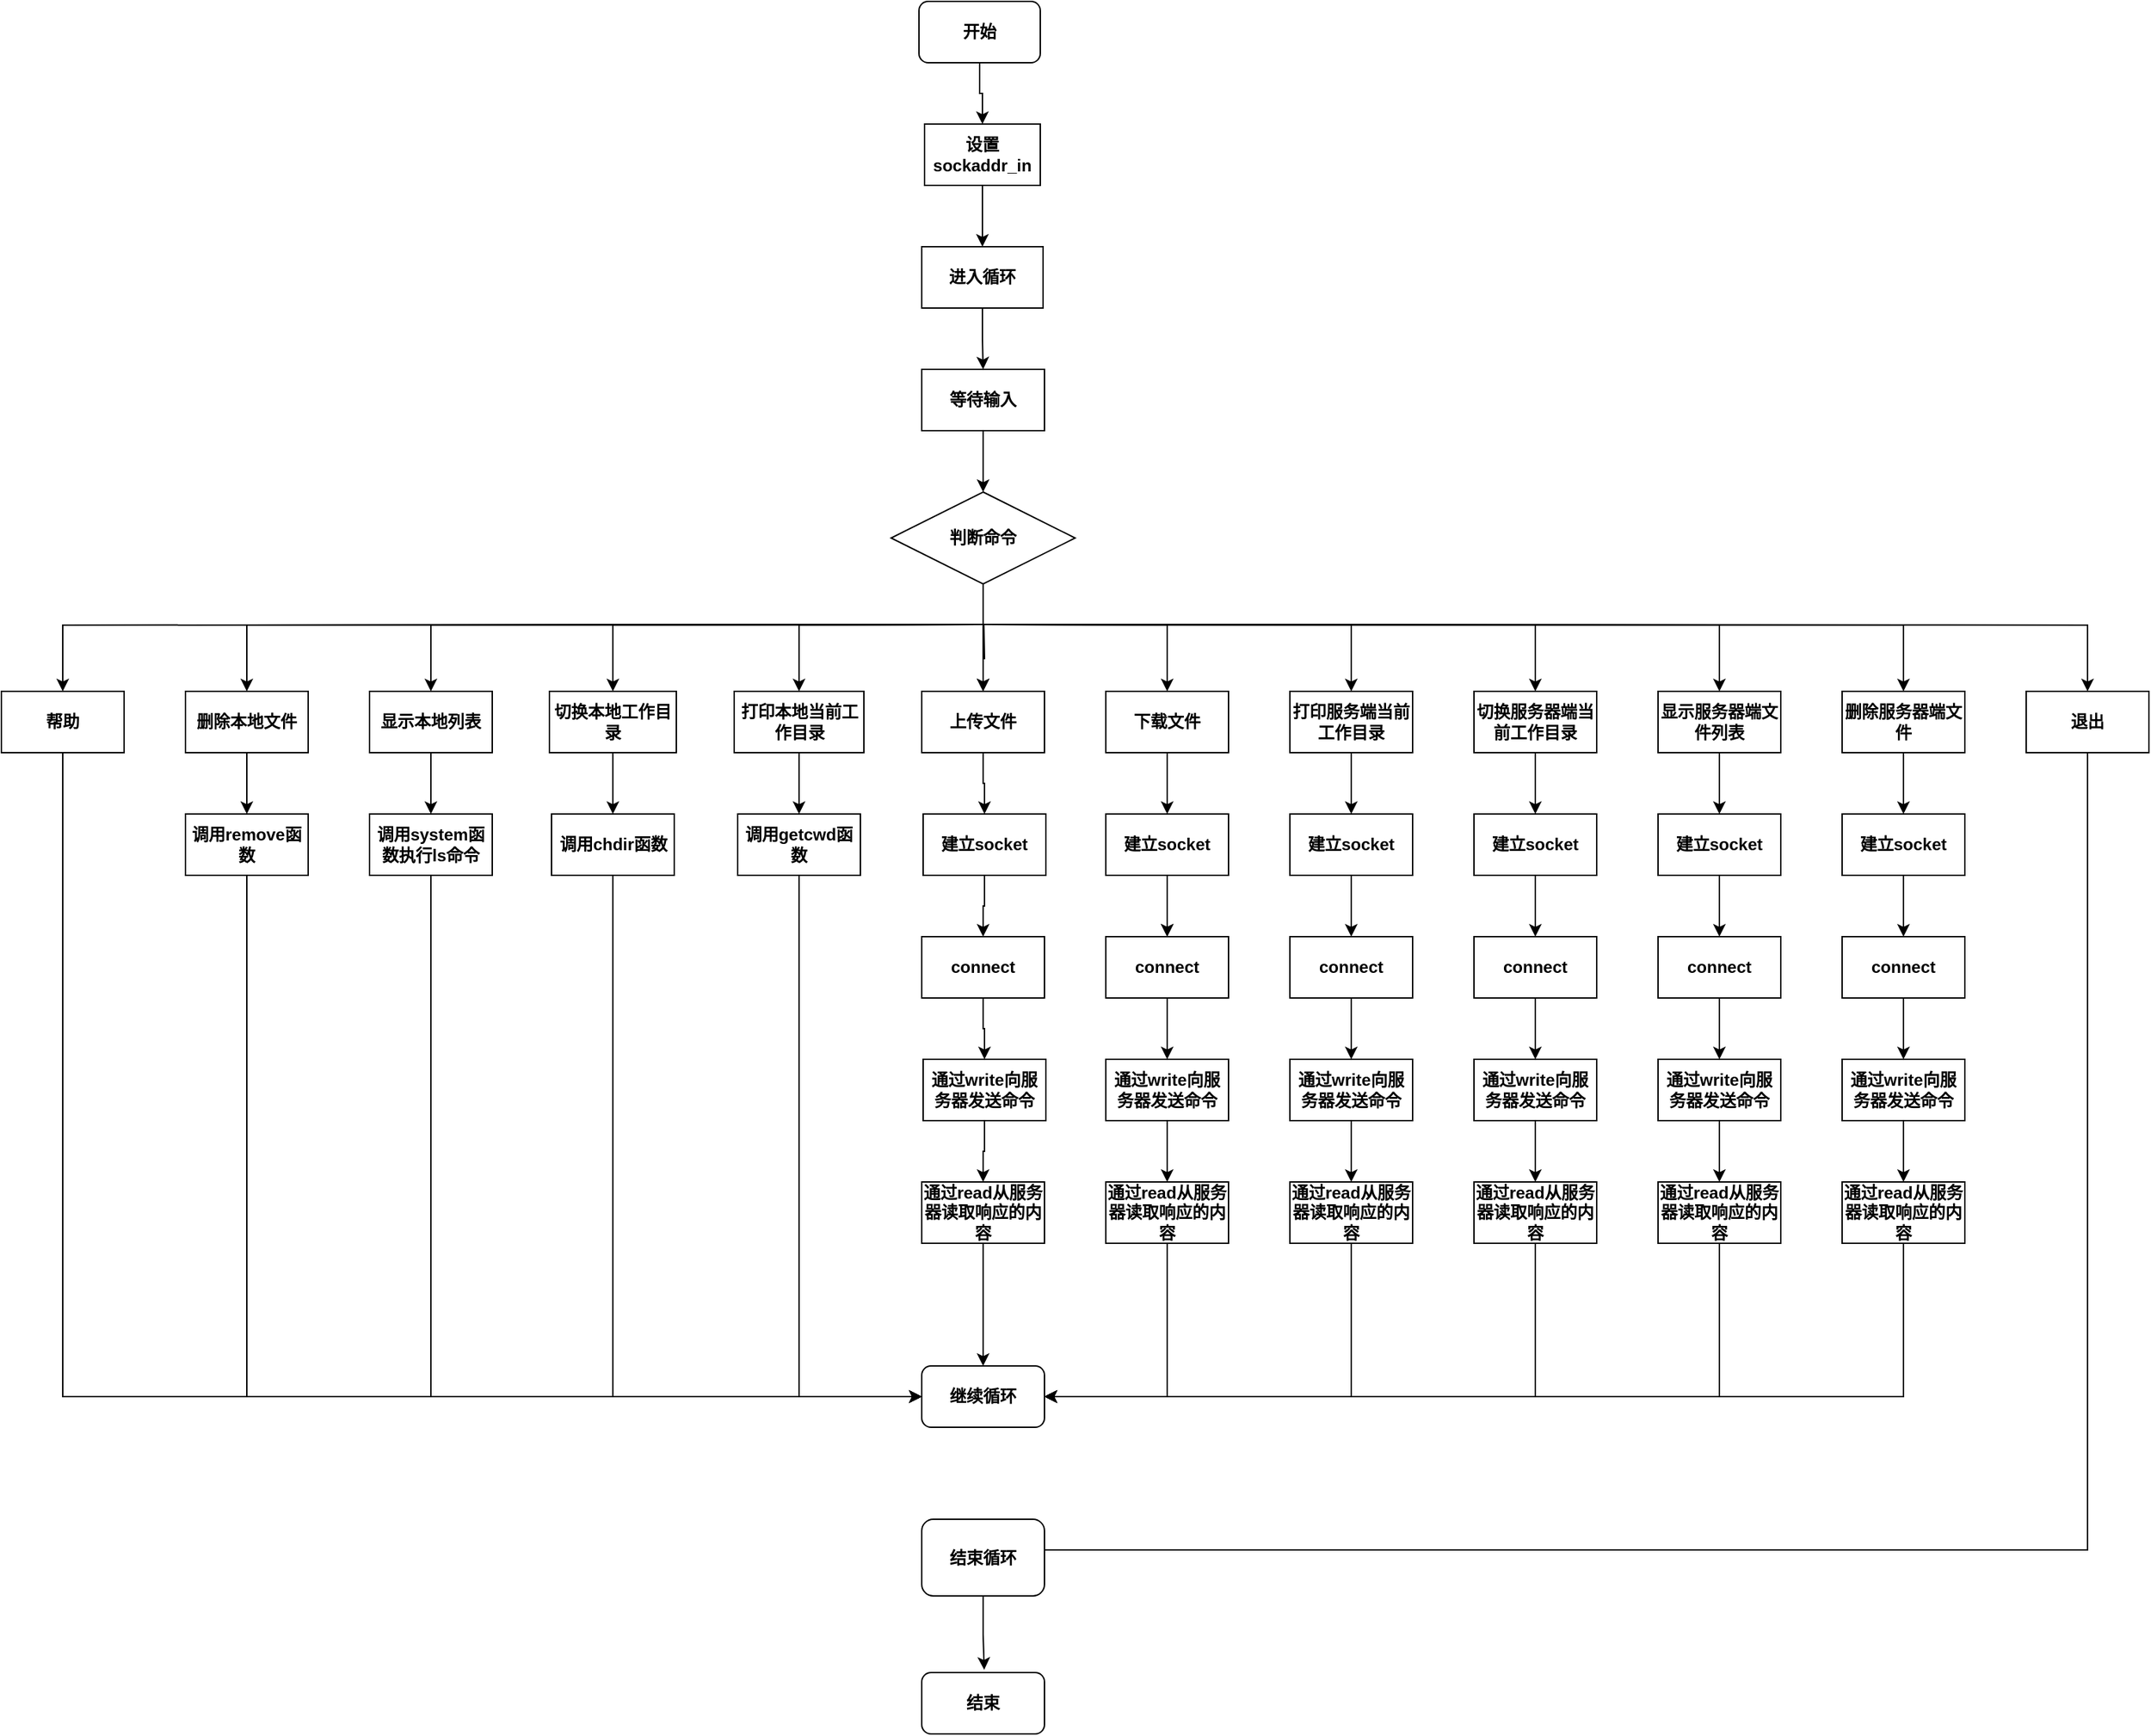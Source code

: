 <mxfile version="14.8.0" type="device" pages="4"><diagram id="9QSHD7nPRxN9VmVMOjBS" name="Page-1"><mxGraphModel dx="1379" dy="853" grid="0" gridSize="11" guides="1" tooltips="1" connect="1" arrows="1" fold="1" page="1" pageScale="1" pageWidth="2339" pageHeight="3300" math="0" shadow="0"><root><mxCell id="0"/><mxCell id="1" parent="0"/><mxCell id="pOzRsxGlWhtXWpRtaEbb-104" style="edgeStyle=orthogonalEdgeStyle;rounded=0;orthogonalLoop=1;jettySize=auto;html=1;entryX=0.5;entryY=0;entryDx=0;entryDy=0;fontStyle=1" edge="1" parent="1" source="N5wjtFBR1uhXhapiShu6-1" target="N5wjtFBR1uhXhapiShu6-2"><mxGeometry relative="1" as="geometry"/></mxCell><mxCell id="N5wjtFBR1uhXhapiShu6-1" value="开始" style="rounded=1;whiteSpace=wrap;html=1;fillColor=none;fontStyle=1" parent="1" vertex="1"><mxGeometry x="922" y="176" width="87" height="44" as="geometry"/></mxCell><mxCell id="pOzRsxGlWhtXWpRtaEbb-105" style="edgeStyle=orthogonalEdgeStyle;rounded=0;orthogonalLoop=1;jettySize=auto;html=1;entryX=0.5;entryY=0;entryDx=0;entryDy=0;fontStyle=1" edge="1" parent="1" source="N5wjtFBR1uhXhapiShu6-2" target="N5wjtFBR1uhXhapiShu6-3"><mxGeometry relative="1" as="geometry"/></mxCell><mxCell id="N5wjtFBR1uhXhapiShu6-2" value="设置sockaddr_in" style="rounded=0;whiteSpace=wrap;html=1;fontStyle=1" parent="1" vertex="1"><mxGeometry x="926" y="264" width="83" height="44" as="geometry"/></mxCell><mxCell id="N5wjtFBR1uhXhapiShu6-17" style="edgeStyle=orthogonalEdgeStyle;rounded=0;orthogonalLoop=1;jettySize=auto;html=1;entryX=0.5;entryY=0;entryDx=0;entryDy=0;fontStyle=1" parent="1" target="N5wjtFBR1uhXhapiShu6-10" edge="1"><mxGeometry relative="1" as="geometry"><mxPoint x="968.529" y="623" as="sourcePoint"/></mxGeometry></mxCell><mxCell id="N5wjtFBR1uhXhapiShu6-19" style="edgeStyle=orthogonalEdgeStyle;rounded=0;orthogonalLoop=1;jettySize=auto;html=1;exitX=0.5;exitY=1;exitDx=0;exitDy=0;entryX=0.5;entryY=0;entryDx=0;entryDy=0;fontStyle=1" parent="1" target="N5wjtFBR1uhXhapiShu6-12" edge="1"><mxGeometry relative="1" as="geometry"><mxPoint x="968.5" y="623" as="sourcePoint"/></mxGeometry></mxCell><mxCell id="N5wjtFBR1uhXhapiShu6-20" style="edgeStyle=orthogonalEdgeStyle;rounded=0;orthogonalLoop=1;jettySize=auto;html=1;exitX=0.5;exitY=1;exitDx=0;exitDy=0;entryX=0.5;entryY=0;entryDx=0;entryDy=0;fontStyle=1" parent="1" target="N5wjtFBR1uhXhapiShu6-13" edge="1"><mxGeometry relative="1" as="geometry"><mxPoint x="968.5" y="623" as="sourcePoint"/></mxGeometry></mxCell><mxCell id="N5wjtFBR1uhXhapiShu6-21" style="edgeStyle=orthogonalEdgeStyle;rounded=0;orthogonalLoop=1;jettySize=auto;html=1;exitX=0.5;exitY=1;exitDx=0;exitDy=0;fontStyle=1" parent="1" target="N5wjtFBR1uhXhapiShu6-14" edge="1"><mxGeometry relative="1" as="geometry"><mxPoint x="968.5" y="623" as="sourcePoint"/></mxGeometry></mxCell><mxCell id="N5wjtFBR1uhXhapiShu6-22" style="edgeStyle=orthogonalEdgeStyle;rounded=0;orthogonalLoop=1;jettySize=auto;html=1;entryX=0.5;entryY=0;entryDx=0;entryDy=0;exitX=0.5;exitY=1;exitDx=0;exitDy=0;fontStyle=1" parent="1" target="N5wjtFBR1uhXhapiShu6-9" edge="1"><mxGeometry relative="1" as="geometry"><mxPoint x="968.5" y="623" as="sourcePoint"/></mxGeometry></mxCell><mxCell id="N5wjtFBR1uhXhapiShu6-23" style="edgeStyle=orthogonalEdgeStyle;rounded=0;orthogonalLoop=1;jettySize=auto;html=1;exitX=0.5;exitY=1;exitDx=0;exitDy=0;fontStyle=1" parent="1" target="N5wjtFBR1uhXhapiShu6-15" edge="1"><mxGeometry relative="1" as="geometry"><mxPoint x="605" y="639" as="targetPoint"/><mxPoint x="968.5" y="623" as="sourcePoint"/></mxGeometry></mxCell><mxCell id="N5wjtFBR1uhXhapiShu6-24" style="edgeStyle=orthogonalEdgeStyle;rounded=0;orthogonalLoop=1;jettySize=auto;html=1;exitX=0.5;exitY=1;exitDx=0;exitDy=0;fontStyle=1" parent="1" target="N5wjtFBR1uhXhapiShu6-11" edge="1"><mxGeometry relative="1" as="geometry"><mxPoint x="968.5" y="623" as="sourcePoint"/></mxGeometry></mxCell><mxCell id="RFIgyAUh0AFWQL8FkPCB-2" style="edgeStyle=orthogonalEdgeStyle;rounded=0;orthogonalLoop=1;jettySize=auto;html=1;entryX=0.5;entryY=0;entryDx=0;entryDy=0;exitX=0.5;exitY=1;exitDx=0;exitDy=0;fontStyle=1" parent="1" target="RFIgyAUh0AFWQL8FkPCB-1" edge="1"><mxGeometry relative="1" as="geometry"><mxPoint x="968.5" y="623" as="sourcePoint"/></mxGeometry></mxCell><mxCell id="RFIgyAUh0AFWQL8FkPCB-5" style="edgeStyle=orthogonalEdgeStyle;rounded=0;orthogonalLoop=1;jettySize=auto;html=1;entryX=0.5;entryY=0;entryDx=0;entryDy=0;exitX=0.5;exitY=1;exitDx=0;exitDy=0;fontStyle=1" parent="1" target="RFIgyAUh0AFWQL8FkPCB-3" edge="1"><mxGeometry relative="1" as="geometry"><mxPoint x="968.5" y="623" as="sourcePoint"/></mxGeometry></mxCell><mxCell id="RFIgyAUh0AFWQL8FkPCB-8" style="edgeStyle=orthogonalEdgeStyle;rounded=0;orthogonalLoop=1;jettySize=auto;html=1;exitX=0.5;exitY=1;exitDx=0;exitDy=0;entryX=0.5;entryY=0;entryDx=0;entryDy=0;fontStyle=1" parent="1" target="RFIgyAUh0AFWQL8FkPCB-4" edge="1"><mxGeometry relative="1" as="geometry"><mxPoint x="968.5" y="623" as="sourcePoint"/></mxGeometry></mxCell><mxCell id="RFIgyAUh0AFWQL8FkPCB-12" style="edgeStyle=orthogonalEdgeStyle;rounded=0;orthogonalLoop=1;jettySize=auto;html=1;exitX=0.5;exitY=1;exitDx=0;exitDy=0;fontStyle=1" parent="1" target="RFIgyAUh0AFWQL8FkPCB-10" edge="1"><mxGeometry relative="1" as="geometry"><mxPoint x="968.5" y="623" as="sourcePoint"/></mxGeometry></mxCell><mxCell id="RFIgyAUh0AFWQL8FkPCB-15" style="edgeStyle=orthogonalEdgeStyle;rounded=0;orthogonalLoop=1;jettySize=auto;html=1;exitX=0.5;exitY=1;exitDx=0;exitDy=0;fontStyle=1" parent="1" target="RFIgyAUh0AFWQL8FkPCB-9" edge="1"><mxGeometry relative="1" as="geometry"><mxPoint x="968.5" y="623" as="sourcePoint"/></mxGeometry></mxCell><mxCell id="RFIgyAUh0AFWQL8FkPCB-81" style="edgeStyle=orthogonalEdgeStyle;rounded=0;orthogonalLoop=1;jettySize=auto;html=1;entryX=0.5;entryY=0;entryDx=0;entryDy=0;fontStyle=1" parent="1" source="N5wjtFBR1uhXhapiShu6-9" target="RFIgyAUh0AFWQL8FkPCB-75" edge="1"><mxGeometry relative="1" as="geometry"/></mxCell><mxCell id="N5wjtFBR1uhXhapiShu6-9" value="打印本地当前工作目录" style="rounded=0;whiteSpace=wrap;html=1;fontStyle=1" parent="1" vertex="1"><mxGeometry x="789.5" y="671" width="93" height="44" as="geometry"/></mxCell><mxCell id="RFIgyAUh0AFWQL8FkPCB-70" value="" style="edgeStyle=orthogonalEdgeStyle;rounded=0;orthogonalLoop=1;jettySize=auto;html=1;fontStyle=1" parent="1" source="N5wjtFBR1uhXhapiShu6-10" target="RFIgyAUh0AFWQL8FkPCB-16" edge="1"><mxGeometry relative="1" as="geometry"/></mxCell><mxCell id="N5wjtFBR1uhXhapiShu6-10" value="上传文件" style="rounded=0;whiteSpace=wrap;html=1;fontStyle=1" parent="1" vertex="1"><mxGeometry x="924" y="671" width="88" height="44" as="geometry"/></mxCell><mxCell id="RFIgyAUh0AFWQL8FkPCB-80" style="edgeStyle=orthogonalEdgeStyle;rounded=0;orthogonalLoop=1;jettySize=auto;html=1;entryX=0.5;entryY=0;entryDx=0;entryDy=0;fontStyle=1" parent="1" source="N5wjtFBR1uhXhapiShu6-11" target="RFIgyAUh0AFWQL8FkPCB-74" edge="1"><mxGeometry relative="1" as="geometry"/></mxCell><mxCell id="N5wjtFBR1uhXhapiShu6-11" value="切换本地工作目录" style="rounded=0;whiteSpace=wrap;html=1;fontStyle=1" parent="1" vertex="1"><mxGeometry x="657" y="671" width="91" height="44" as="geometry"/></mxCell><mxCell id="RFIgyAUh0AFWQL8FkPCB-45" style="edgeStyle=orthogonalEdgeStyle;rounded=0;orthogonalLoop=1;jettySize=auto;html=1;entryX=0.5;entryY=0;entryDx=0;entryDy=0;fontStyle=1" parent="1" source="N5wjtFBR1uhXhapiShu6-12" target="RFIgyAUh0AFWQL8FkPCB-22" edge="1"><mxGeometry relative="1" as="geometry"/></mxCell><mxCell id="N5wjtFBR1uhXhapiShu6-12" value="下载文件" style="rounded=0;whiteSpace=wrap;html=1;fontStyle=1" parent="1" vertex="1"><mxGeometry x="1056" y="671" width="88" height="44" as="geometry"/></mxCell><mxCell id="RFIgyAUh0AFWQL8FkPCB-46" style="edgeStyle=orthogonalEdgeStyle;rounded=0;orthogonalLoop=1;jettySize=auto;html=1;fontStyle=1" parent="1" source="N5wjtFBR1uhXhapiShu6-13" target="RFIgyAUh0AFWQL8FkPCB-24" edge="1"><mxGeometry relative="1" as="geometry"/></mxCell><mxCell id="N5wjtFBR1uhXhapiShu6-13" value="打印服务端当前工作目录" style="rounded=0;whiteSpace=wrap;html=1;fontStyle=1" parent="1" vertex="1"><mxGeometry x="1188" y="671" width="88" height="44" as="geometry"/></mxCell><mxCell id="RFIgyAUh0AFWQL8FkPCB-54" style="edgeStyle=orthogonalEdgeStyle;rounded=0;orthogonalLoop=1;jettySize=auto;html=1;entryX=0.5;entryY=0;entryDx=0;entryDy=0;fontStyle=1" parent="1" source="N5wjtFBR1uhXhapiShu6-14" target="RFIgyAUh0AFWQL8FkPCB-25" edge="1"><mxGeometry relative="1" as="geometry"/></mxCell><mxCell id="N5wjtFBR1uhXhapiShu6-14" value="切换服务器端当前工作目录" style="rounded=0;whiteSpace=wrap;html=1;fontStyle=1" parent="1" vertex="1"><mxGeometry x="1320" y="671" width="88" height="44" as="geometry"/></mxCell><mxCell id="RFIgyAUh0AFWQL8FkPCB-79" style="edgeStyle=orthogonalEdgeStyle;rounded=0;orthogonalLoop=1;jettySize=auto;html=1;entryX=0.5;entryY=0;entryDx=0;entryDy=0;fontStyle=1" parent="1" source="N5wjtFBR1uhXhapiShu6-15" target="RFIgyAUh0AFWQL8FkPCB-73" edge="1"><mxGeometry relative="1" as="geometry"/></mxCell><mxCell id="N5wjtFBR1uhXhapiShu6-15" value="显示本地列表" style="rounded=0;whiteSpace=wrap;html=1;fontStyle=1" parent="1" vertex="1"><mxGeometry x="528" y="671" width="88" height="44" as="geometry"/></mxCell><mxCell id="RFIgyAUh0AFWQL8FkPCB-55" style="edgeStyle=orthogonalEdgeStyle;rounded=0;orthogonalLoop=1;jettySize=auto;html=1;entryX=0.5;entryY=0;entryDx=0;entryDy=0;fontStyle=1" parent="1" source="RFIgyAUh0AFWQL8FkPCB-1" target="RFIgyAUh0AFWQL8FkPCB-23" edge="1"><mxGeometry relative="1" as="geometry"/></mxCell><mxCell id="RFIgyAUh0AFWQL8FkPCB-1" value="显示服务器端文件列表" style="rounded=0;whiteSpace=wrap;html=1;fontStyle=1" parent="1" vertex="1"><mxGeometry x="1452" y="671" width="88" height="44" as="geometry"/></mxCell><mxCell id="RFIgyAUh0AFWQL8FkPCB-78" style="edgeStyle=orthogonalEdgeStyle;rounded=0;orthogonalLoop=1;jettySize=auto;html=1;exitX=0.5;exitY=1;exitDx=0;exitDy=0;entryX=0.5;entryY=0;entryDx=0;entryDy=0;fontStyle=1" parent="1" source="RFIgyAUh0AFWQL8FkPCB-3" target="RFIgyAUh0AFWQL8FkPCB-76" edge="1"><mxGeometry relative="1" as="geometry"/></mxCell><mxCell id="RFIgyAUh0AFWQL8FkPCB-3" value="删除本地文件" style="rounded=0;whiteSpace=wrap;html=1;fontStyle=1" parent="1" vertex="1"><mxGeometry x="396" y="671" width="88" height="44" as="geometry"/></mxCell><mxCell id="RFIgyAUh0AFWQL8FkPCB-57" style="edgeStyle=orthogonalEdgeStyle;rounded=0;orthogonalLoop=1;jettySize=auto;html=1;entryX=0.5;entryY=0;entryDx=0;entryDy=0;fontStyle=1" parent="1" source="RFIgyAUh0AFWQL8FkPCB-4" target="RFIgyAUh0AFWQL8FkPCB-26" edge="1"><mxGeometry relative="1" as="geometry"/></mxCell><mxCell id="RFIgyAUh0AFWQL8FkPCB-4" value="删除服务器端文件" style="rounded=0;whiteSpace=wrap;html=1;fontStyle=1" parent="1" vertex="1"><mxGeometry x="1584" y="671" width="88" height="44" as="geometry"/></mxCell><mxCell id="RFIgyAUh0AFWQL8FkPCB-94" style="edgeStyle=orthogonalEdgeStyle;rounded=0;orthogonalLoop=1;jettySize=auto;html=1;entryX=0;entryY=0.5;entryDx=0;entryDy=0;exitX=0.5;exitY=1;exitDx=0;exitDy=0;fontStyle=1" parent="1" source="RFIgyAUh0AFWQL8FkPCB-9" target="RFIgyAUh0AFWQL8FkPCB-82" edge="1"><mxGeometry relative="1" as="geometry"/></mxCell><mxCell id="RFIgyAUh0AFWQL8FkPCB-9" value="帮助" style="rounded=0;whiteSpace=wrap;html=1;fontStyle=1" parent="1" vertex="1"><mxGeometry x="264" y="671" width="88" height="44" as="geometry"/></mxCell><mxCell id="RFIgyAUh0AFWQL8FkPCB-97" style="edgeStyle=orthogonalEdgeStyle;rounded=0;orthogonalLoop=1;jettySize=auto;html=1;entryX=0.5;entryY=0;entryDx=0;entryDy=0;exitX=0.5;exitY=1;exitDx=0;exitDy=0;fontStyle=1" parent="1" source="RFIgyAUh0AFWQL8FkPCB-10" target="RFIgyAUh0AFWQL8FkPCB-98" edge="1"><mxGeometry relative="1" as="geometry"><Array as="points"><mxPoint x="1760" y="1287"/><mxPoint x="968" y="1287"/></Array></mxGeometry></mxCell><mxCell id="RFIgyAUh0AFWQL8FkPCB-10" value="退出" style="rounded=0;whiteSpace=wrap;html=1;fontStyle=1" parent="1" vertex="1"><mxGeometry x="1716" y="671" width="88" height="44" as="geometry"/></mxCell><mxCell id="RFIgyAUh0AFWQL8FkPCB-71" value="" style="edgeStyle=orthogonalEdgeStyle;rounded=0;orthogonalLoop=1;jettySize=auto;html=1;fontStyle=1" parent="1" source="RFIgyAUh0AFWQL8FkPCB-16" target="RFIgyAUh0AFWQL8FkPCB-17" edge="1"><mxGeometry relative="1" as="geometry"/></mxCell><mxCell id="RFIgyAUh0AFWQL8FkPCB-16" value="建立socket" style="rounded=0;whiteSpace=wrap;html=1;fontStyle=1" parent="1" vertex="1"><mxGeometry x="925" y="759" width="88" height="44" as="geometry"/></mxCell><mxCell id="RFIgyAUh0AFWQL8FkPCB-72" value="" style="edgeStyle=orthogonalEdgeStyle;rounded=0;orthogonalLoop=1;jettySize=auto;html=1;fontStyle=1" parent="1" source="RFIgyAUh0AFWQL8FkPCB-17" target="RFIgyAUh0AFWQL8FkPCB-18" edge="1"><mxGeometry relative="1" as="geometry"/></mxCell><mxCell id="RFIgyAUh0AFWQL8FkPCB-17" value="connect" style="rounded=0;whiteSpace=wrap;html=1;fontStyle=1" parent="1" vertex="1"><mxGeometry x="924" y="847" width="88" height="44" as="geometry"/></mxCell><mxCell id="RFIgyAUh0AFWQL8FkPCB-69" style="edgeStyle=orthogonalEdgeStyle;rounded=0;orthogonalLoop=1;jettySize=auto;html=1;entryX=0.5;entryY=0;entryDx=0;entryDy=0;fontStyle=1" parent="1" source="RFIgyAUh0AFWQL8FkPCB-18" target="RFIgyAUh0AFWQL8FkPCB-19" edge="1"><mxGeometry relative="1" as="geometry"/></mxCell><mxCell id="RFIgyAUh0AFWQL8FkPCB-18" value="通过write向服务器发送命令" style="rounded=0;whiteSpace=wrap;html=1;fontStyle=1" parent="1" vertex="1"><mxGeometry x="925" y="935" width="88" height="44" as="geometry"/></mxCell><mxCell id="RFIgyAUh0AFWQL8FkPCB-83" style="edgeStyle=orthogonalEdgeStyle;rounded=0;orthogonalLoop=1;jettySize=auto;html=1;entryX=0.5;entryY=0;entryDx=0;entryDy=0;fontStyle=1" parent="1" source="RFIgyAUh0AFWQL8FkPCB-19" target="RFIgyAUh0AFWQL8FkPCB-82" edge="1"><mxGeometry relative="1" as="geometry"/></mxCell><mxCell id="RFIgyAUh0AFWQL8FkPCB-19" value="通过read从服务器读取响应的内容" style="rounded=0;whiteSpace=wrap;html=1;fontStyle=1" parent="1" vertex="1"><mxGeometry x="924" y="1023" width="88" height="44" as="geometry"/></mxCell><mxCell id="RFIgyAUh0AFWQL8FkPCB-49" style="edgeStyle=orthogonalEdgeStyle;rounded=0;orthogonalLoop=1;jettySize=auto;html=1;entryX=0.5;entryY=0;entryDx=0;entryDy=0;fontStyle=1" parent="1" source="RFIgyAUh0AFWQL8FkPCB-22" target="RFIgyAUh0AFWQL8FkPCB-28" edge="1"><mxGeometry relative="1" as="geometry"/></mxCell><mxCell id="70BQEAv-P8tDC2OJh_Fm-1" value="" style="edgeStyle=none;rounded=0;orthogonalLoop=1;jettySize=auto;html=1;" edge="1" parent="1" source="RFIgyAUh0AFWQL8FkPCB-22" target="RFIgyAUh0AFWQL8FkPCB-28"><mxGeometry relative="1" as="geometry"/></mxCell><mxCell id="RFIgyAUh0AFWQL8FkPCB-22" value="建立socket" style="rounded=0;whiteSpace=wrap;html=1;fontStyle=1" parent="1" vertex="1"><mxGeometry x="1056" y="759" width="88" height="44" as="geometry"/></mxCell><mxCell id="RFIgyAUh0AFWQL8FkPCB-56" style="edgeStyle=orthogonalEdgeStyle;rounded=0;orthogonalLoop=1;jettySize=auto;html=1;fontStyle=1" parent="1" source="RFIgyAUh0AFWQL8FkPCB-23" target="RFIgyAUh0AFWQL8FkPCB-31" edge="1"><mxGeometry relative="1" as="geometry"/></mxCell><mxCell id="RFIgyAUh0AFWQL8FkPCB-23" value="建立socket" style="rounded=0;whiteSpace=wrap;html=1;fontStyle=1" parent="1" vertex="1"><mxGeometry x="1452" y="759" width="88" height="44" as="geometry"/></mxCell><mxCell id="RFIgyAUh0AFWQL8FkPCB-48" style="edgeStyle=orthogonalEdgeStyle;rounded=0;orthogonalLoop=1;jettySize=auto;html=1;entryX=0.5;entryY=0;entryDx=0;entryDy=0;fontStyle=1" parent="1" source="RFIgyAUh0AFWQL8FkPCB-24" target="RFIgyAUh0AFWQL8FkPCB-29" edge="1"><mxGeometry relative="1" as="geometry"/></mxCell><mxCell id="RFIgyAUh0AFWQL8FkPCB-24" value="建立socket" style="rounded=0;whiteSpace=wrap;html=1;fontStyle=1" parent="1" vertex="1"><mxGeometry x="1188" y="759" width="88" height="44" as="geometry"/></mxCell><mxCell id="RFIgyAUh0AFWQL8FkPCB-53" style="edgeStyle=orthogonalEdgeStyle;rounded=0;orthogonalLoop=1;jettySize=auto;html=1;entryX=0.5;entryY=0;entryDx=0;entryDy=0;fontStyle=1" parent="1" source="RFIgyAUh0AFWQL8FkPCB-25" target="RFIgyAUh0AFWQL8FkPCB-30" edge="1"><mxGeometry relative="1" as="geometry"/></mxCell><mxCell id="RFIgyAUh0AFWQL8FkPCB-25" value="建立socket" style="rounded=0;whiteSpace=wrap;html=1;fontStyle=1" parent="1" vertex="1"><mxGeometry x="1320" y="759" width="88" height="44" as="geometry"/></mxCell><mxCell id="RFIgyAUh0AFWQL8FkPCB-58" style="edgeStyle=orthogonalEdgeStyle;rounded=0;orthogonalLoop=1;jettySize=auto;html=1;entryX=0.5;entryY=0;entryDx=0;entryDy=0;fontStyle=1" parent="1" source="RFIgyAUh0AFWQL8FkPCB-26" target="RFIgyAUh0AFWQL8FkPCB-32" edge="1"><mxGeometry relative="1" as="geometry"/></mxCell><mxCell id="RFIgyAUh0AFWQL8FkPCB-26" value="建立socket" style="rounded=0;whiteSpace=wrap;html=1;fontStyle=1" parent="1" vertex="1"><mxGeometry x="1584" y="759" width="88" height="44" as="geometry"/></mxCell><mxCell id="RFIgyAUh0AFWQL8FkPCB-50" style="edgeStyle=orthogonalEdgeStyle;rounded=0;orthogonalLoop=1;jettySize=auto;html=1;entryX=0.5;entryY=0;entryDx=0;entryDy=0;fontStyle=1" parent="1" source="RFIgyAUh0AFWQL8FkPCB-28" target="RFIgyAUh0AFWQL8FkPCB-33" edge="1"><mxGeometry relative="1" as="geometry"/></mxCell><mxCell id="RFIgyAUh0AFWQL8FkPCB-28" value="connect" style="rounded=0;whiteSpace=wrap;html=1;fontStyle=1" parent="1" vertex="1"><mxGeometry x="1056" y="847" width="88" height="44" as="geometry"/></mxCell><mxCell id="RFIgyAUh0AFWQL8FkPCB-51" style="edgeStyle=orthogonalEdgeStyle;rounded=0;orthogonalLoop=1;jettySize=auto;html=1;entryX=0.5;entryY=0;entryDx=0;entryDy=0;fontStyle=1" parent="1" source="RFIgyAUh0AFWQL8FkPCB-29" target="RFIgyAUh0AFWQL8FkPCB-34" edge="1"><mxGeometry relative="1" as="geometry"/></mxCell><mxCell id="RFIgyAUh0AFWQL8FkPCB-29" value="connect" style="rounded=0;whiteSpace=wrap;html=1;fontStyle=1" parent="1" vertex="1"><mxGeometry x="1188" y="847" width="88" height="44" as="geometry"/></mxCell><mxCell id="RFIgyAUh0AFWQL8FkPCB-52" style="edgeStyle=orthogonalEdgeStyle;rounded=0;orthogonalLoop=1;jettySize=auto;html=1;entryX=0.5;entryY=0;entryDx=0;entryDy=0;fontStyle=1" parent="1" source="RFIgyAUh0AFWQL8FkPCB-30" target="RFIgyAUh0AFWQL8FkPCB-35" edge="1"><mxGeometry relative="1" as="geometry"/></mxCell><mxCell id="RFIgyAUh0AFWQL8FkPCB-30" value="connect" style="rounded=0;whiteSpace=wrap;html=1;fontStyle=1" parent="1" vertex="1"><mxGeometry x="1320" y="847" width="88" height="44" as="geometry"/></mxCell><mxCell id="RFIgyAUh0AFWQL8FkPCB-64" style="edgeStyle=orthogonalEdgeStyle;rounded=0;orthogonalLoop=1;jettySize=auto;html=1;entryX=0.5;entryY=0;entryDx=0;entryDy=0;fontStyle=1" parent="1" source="RFIgyAUh0AFWQL8FkPCB-31" target="RFIgyAUh0AFWQL8FkPCB-36" edge="1"><mxGeometry relative="1" as="geometry"/></mxCell><mxCell id="RFIgyAUh0AFWQL8FkPCB-31" value="connect" style="rounded=0;whiteSpace=wrap;html=1;fontStyle=1" parent="1" vertex="1"><mxGeometry x="1452" y="847" width="88" height="44" as="geometry"/></mxCell><mxCell id="RFIgyAUh0AFWQL8FkPCB-63" style="edgeStyle=orthogonalEdgeStyle;rounded=0;orthogonalLoop=1;jettySize=auto;html=1;entryX=0.5;entryY=0;entryDx=0;entryDy=0;fontStyle=1" parent="1" source="RFIgyAUh0AFWQL8FkPCB-32" target="RFIgyAUh0AFWQL8FkPCB-37" edge="1"><mxGeometry relative="1" as="geometry"/></mxCell><mxCell id="RFIgyAUh0AFWQL8FkPCB-32" value="connect" style="rounded=0;whiteSpace=wrap;html=1;fontStyle=1" parent="1" vertex="1"><mxGeometry x="1584" y="847" width="88" height="44" as="geometry"/></mxCell><mxCell id="RFIgyAUh0AFWQL8FkPCB-66" style="edgeStyle=orthogonalEdgeStyle;rounded=0;orthogonalLoop=1;jettySize=auto;html=1;entryX=0.5;entryY=0;entryDx=0;entryDy=0;fontStyle=1" parent="1" source="RFIgyAUh0AFWQL8FkPCB-33" target="RFIgyAUh0AFWQL8FkPCB-38" edge="1"><mxGeometry relative="1" as="geometry"/></mxCell><mxCell id="RFIgyAUh0AFWQL8FkPCB-33" value="通过write向服务器发送命令" style="rounded=0;whiteSpace=wrap;html=1;fontStyle=1" parent="1" vertex="1"><mxGeometry x="1056" y="935" width="88" height="44" as="geometry"/></mxCell><mxCell id="RFIgyAUh0AFWQL8FkPCB-65" style="edgeStyle=orthogonalEdgeStyle;rounded=0;orthogonalLoop=1;jettySize=auto;html=1;entryX=0.5;entryY=0;entryDx=0;entryDy=0;fontStyle=1" parent="1" source="RFIgyAUh0AFWQL8FkPCB-34" target="RFIgyAUh0AFWQL8FkPCB-39" edge="1"><mxGeometry relative="1" as="geometry"/></mxCell><mxCell id="RFIgyAUh0AFWQL8FkPCB-34" value="通过write向服务器发送命令" style="rounded=0;whiteSpace=wrap;html=1;fontStyle=1" parent="1" vertex="1"><mxGeometry x="1188" y="935" width="88" height="44" as="geometry"/></mxCell><mxCell id="RFIgyAUh0AFWQL8FkPCB-60" style="edgeStyle=orthogonalEdgeStyle;rounded=0;orthogonalLoop=1;jettySize=auto;html=1;entryX=0.5;entryY=0;entryDx=0;entryDy=0;fontStyle=1" parent="1" source="RFIgyAUh0AFWQL8FkPCB-35" target="RFIgyAUh0AFWQL8FkPCB-40" edge="1"><mxGeometry relative="1" as="geometry"/></mxCell><mxCell id="RFIgyAUh0AFWQL8FkPCB-35" value="通过write向服务器发送命令" style="rounded=0;whiteSpace=wrap;html=1;fontStyle=1" parent="1" vertex="1"><mxGeometry x="1320" y="935" width="88" height="44" as="geometry"/></mxCell><mxCell id="RFIgyAUh0AFWQL8FkPCB-61" style="edgeStyle=orthogonalEdgeStyle;rounded=0;orthogonalLoop=1;jettySize=auto;html=1;entryX=0.5;entryY=0;entryDx=0;entryDy=0;fontStyle=1" parent="1" source="RFIgyAUh0AFWQL8FkPCB-36" target="RFIgyAUh0AFWQL8FkPCB-41" edge="1"><mxGeometry relative="1" as="geometry"/></mxCell><mxCell id="RFIgyAUh0AFWQL8FkPCB-36" value="通过write向服务器发送命令" style="rounded=0;whiteSpace=wrap;html=1;fontStyle=1" parent="1" vertex="1"><mxGeometry x="1452" y="935" width="88" height="44" as="geometry"/></mxCell><mxCell id="RFIgyAUh0AFWQL8FkPCB-62" style="edgeStyle=orthogonalEdgeStyle;rounded=0;orthogonalLoop=1;jettySize=auto;html=1;entryX=0.5;entryY=0;entryDx=0;entryDy=0;fontStyle=1" parent="1" source="RFIgyAUh0AFWQL8FkPCB-37" target="RFIgyAUh0AFWQL8FkPCB-42" edge="1"><mxGeometry relative="1" as="geometry"/></mxCell><mxCell id="RFIgyAUh0AFWQL8FkPCB-37" value="通过write向服务器发送命令" style="rounded=0;whiteSpace=wrap;html=1;fontStyle=1" parent="1" vertex="1"><mxGeometry x="1584" y="935" width="88" height="44" as="geometry"/></mxCell><mxCell id="RFIgyAUh0AFWQL8FkPCB-84" style="edgeStyle=orthogonalEdgeStyle;rounded=0;orthogonalLoop=1;jettySize=auto;html=1;entryX=1;entryY=0.5;entryDx=0;entryDy=0;exitX=0.5;exitY=1;exitDx=0;exitDy=0;fontStyle=1" parent="1" source="RFIgyAUh0AFWQL8FkPCB-38" target="RFIgyAUh0AFWQL8FkPCB-82" edge="1"><mxGeometry relative="1" as="geometry"/></mxCell><mxCell id="RFIgyAUh0AFWQL8FkPCB-38" value="通过read从服务器读取响应的内容" style="rounded=0;whiteSpace=wrap;html=1;fontStyle=1" parent="1" vertex="1"><mxGeometry x="1056" y="1023" width="88" height="44" as="geometry"/></mxCell><mxCell id="RFIgyAUh0AFWQL8FkPCB-85" style="edgeStyle=orthogonalEdgeStyle;rounded=0;orthogonalLoop=1;jettySize=auto;html=1;entryX=1;entryY=0.5;entryDx=0;entryDy=0;exitX=0.5;exitY=1;exitDx=0;exitDy=0;fontStyle=1" parent="1" source="RFIgyAUh0AFWQL8FkPCB-39" target="RFIgyAUh0AFWQL8FkPCB-82" edge="1"><mxGeometry relative="1" as="geometry"/></mxCell><mxCell id="RFIgyAUh0AFWQL8FkPCB-39" value="通过read从服务器读取响应的内容" style="rounded=0;whiteSpace=wrap;html=1;fontStyle=1" parent="1" vertex="1"><mxGeometry x="1188" y="1023" width="88" height="44" as="geometry"/></mxCell><mxCell id="RFIgyAUh0AFWQL8FkPCB-86" style="edgeStyle=orthogonalEdgeStyle;rounded=0;orthogonalLoop=1;jettySize=auto;html=1;entryX=1;entryY=0.5;entryDx=0;entryDy=0;exitX=0.5;exitY=1;exitDx=0;exitDy=0;fontStyle=1" parent="1" source="RFIgyAUh0AFWQL8FkPCB-40" target="RFIgyAUh0AFWQL8FkPCB-82" edge="1"><mxGeometry relative="1" as="geometry"/></mxCell><mxCell id="RFIgyAUh0AFWQL8FkPCB-40" value="通过read从服务器读取响应的内容" style="rounded=0;whiteSpace=wrap;html=1;fontStyle=1" parent="1" vertex="1"><mxGeometry x="1320" y="1023" width="88" height="44" as="geometry"/></mxCell><mxCell id="RFIgyAUh0AFWQL8FkPCB-87" style="edgeStyle=orthogonalEdgeStyle;rounded=0;orthogonalLoop=1;jettySize=auto;html=1;exitX=0.5;exitY=1;exitDx=0;exitDy=0;entryX=1;entryY=0.5;entryDx=0;entryDy=0;fontStyle=1" parent="1" source="RFIgyAUh0AFWQL8FkPCB-41" target="RFIgyAUh0AFWQL8FkPCB-82" edge="1"><mxGeometry relative="1" as="geometry"/></mxCell><mxCell id="RFIgyAUh0AFWQL8FkPCB-41" value="通过read从服务器读取响应的内容" style="rounded=0;whiteSpace=wrap;html=1;fontStyle=1" parent="1" vertex="1"><mxGeometry x="1452" y="1023" width="88" height="44" as="geometry"/></mxCell><mxCell id="RFIgyAUh0AFWQL8FkPCB-88" style="edgeStyle=orthogonalEdgeStyle;rounded=0;orthogonalLoop=1;jettySize=auto;html=1;entryX=1;entryY=0.5;entryDx=0;entryDy=0;exitX=0.5;exitY=1;exitDx=0;exitDy=0;fontStyle=1" parent="1" source="RFIgyAUh0AFWQL8FkPCB-42" target="RFIgyAUh0AFWQL8FkPCB-82" edge="1"><mxGeometry relative="1" as="geometry"/></mxCell><mxCell id="RFIgyAUh0AFWQL8FkPCB-42" value="通过read从服务器读取响应的内容" style="rounded=0;whiteSpace=wrap;html=1;fontStyle=1" parent="1" vertex="1"><mxGeometry x="1584" y="1023" width="88" height="44" as="geometry"/></mxCell><mxCell id="RFIgyAUh0AFWQL8FkPCB-92" style="edgeStyle=orthogonalEdgeStyle;rounded=0;orthogonalLoop=1;jettySize=auto;html=1;entryX=0;entryY=0.5;entryDx=0;entryDy=0;exitX=0.5;exitY=1;exitDx=0;exitDy=0;fontStyle=1" parent="1" source="RFIgyAUh0AFWQL8FkPCB-73" target="RFIgyAUh0AFWQL8FkPCB-82" edge="1"><mxGeometry relative="1" as="geometry"/></mxCell><mxCell id="RFIgyAUh0AFWQL8FkPCB-73" value="调用system函数执行ls命令" style="rounded=0;whiteSpace=wrap;html=1;fontStyle=1" parent="1" vertex="1"><mxGeometry x="528" y="759" width="88" height="44" as="geometry"/></mxCell><mxCell id="RFIgyAUh0AFWQL8FkPCB-91" style="edgeStyle=orthogonalEdgeStyle;rounded=0;orthogonalLoop=1;jettySize=auto;html=1;entryX=0;entryY=0.5;entryDx=0;entryDy=0;exitX=0.5;exitY=1;exitDx=0;exitDy=0;fontStyle=1" parent="1" source="RFIgyAUh0AFWQL8FkPCB-74" target="RFIgyAUh0AFWQL8FkPCB-82" edge="1"><mxGeometry relative="1" as="geometry"/></mxCell><mxCell id="RFIgyAUh0AFWQL8FkPCB-74" value="调用chdir函数" style="rounded=0;whiteSpace=wrap;html=1;fontStyle=1" parent="1" vertex="1"><mxGeometry x="658.5" y="759" width="88" height="44" as="geometry"/></mxCell><mxCell id="RFIgyAUh0AFWQL8FkPCB-89" style="edgeStyle=orthogonalEdgeStyle;rounded=0;orthogonalLoop=1;jettySize=auto;html=1;entryX=0;entryY=0.5;entryDx=0;entryDy=0;fontStyle=1" parent="1" source="RFIgyAUh0AFWQL8FkPCB-75" target="RFIgyAUh0AFWQL8FkPCB-82" edge="1"><mxGeometry relative="1" as="geometry"><Array as="points"><mxPoint x="836" y="1177"/></Array></mxGeometry></mxCell><mxCell id="RFIgyAUh0AFWQL8FkPCB-75" value="调用getcwd函数" style="rounded=0;whiteSpace=wrap;html=1;fontStyle=1" parent="1" vertex="1"><mxGeometry x="792" y="759" width="88" height="44" as="geometry"/></mxCell><mxCell id="RFIgyAUh0AFWQL8FkPCB-93" style="edgeStyle=orthogonalEdgeStyle;rounded=0;orthogonalLoop=1;jettySize=auto;html=1;entryX=0;entryY=0.5;entryDx=0;entryDy=0;exitX=0.5;exitY=1;exitDx=0;exitDy=0;fontStyle=1" parent="1" source="RFIgyAUh0AFWQL8FkPCB-76" target="RFIgyAUh0AFWQL8FkPCB-82" edge="1"><mxGeometry relative="1" as="geometry"/></mxCell><mxCell id="RFIgyAUh0AFWQL8FkPCB-76" value="调用remove函数" style="rounded=0;whiteSpace=wrap;html=1;fontStyle=1" parent="1" vertex="1"><mxGeometry x="396" y="759" width="88" height="44" as="geometry"/></mxCell><mxCell id="RFIgyAUh0AFWQL8FkPCB-82" value="继续循环" style="rounded=1;whiteSpace=wrap;html=1;fontStyle=1" parent="1" vertex="1"><mxGeometry x="924" y="1155" width="88" height="44" as="geometry"/></mxCell><mxCell id="npbqlmjZVt4ANClFtkub-1" style="edgeStyle=orthogonalEdgeStyle;rounded=0;orthogonalLoop=1;jettySize=auto;html=1;entryX=0.509;entryY=-0.046;entryDx=0;entryDy=0;entryPerimeter=0;fontStyle=1" edge="1" parent="1" source="RFIgyAUh0AFWQL8FkPCB-98" target="HibEKwiOyFAuXPFviORj-1"><mxGeometry relative="1" as="geometry"/></mxCell><mxCell id="RFIgyAUh0AFWQL8FkPCB-98" value="结束循环" style="rounded=1;whiteSpace=wrap;html=1;fontStyle=1" parent="1" vertex="1"><mxGeometry x="924" y="1265" width="88" height="55" as="geometry"/></mxCell><mxCell id="HibEKwiOyFAuXPFviORj-1" value="结束" style="rounded=1;whiteSpace=wrap;html=1;fontStyle=1" vertex="1" parent="1"><mxGeometry x="924" y="1375" width="88" height="44" as="geometry"/></mxCell><mxCell id="pOzRsxGlWhtXWpRtaEbb-107" style="edgeStyle=orthogonalEdgeStyle;rounded=0;orthogonalLoop=1;jettySize=auto;html=1;fontStyle=1" edge="1" parent="1" source="pOzRsxGlWhtXWpRtaEbb-1" target="pOzRsxGlWhtXWpRtaEbb-97"><mxGeometry relative="1" as="geometry"/></mxCell><mxCell id="pOzRsxGlWhtXWpRtaEbb-1" value="等待输入" style="rounded=0;whiteSpace=wrap;html=1;fontStyle=1" vertex="1" parent="1"><mxGeometry x="924" y="440" width="88" height="44" as="geometry"/></mxCell><mxCell id="pOzRsxGlWhtXWpRtaEbb-102" style="edgeStyle=orthogonalEdgeStyle;rounded=0;orthogonalLoop=1;jettySize=auto;html=1;fontStyle=1" edge="1" parent="1"><mxGeometry relative="1" as="geometry"><mxPoint x="968" y="671" as="targetPoint"/><mxPoint x="968.0" y="561.0" as="sourcePoint"/></mxGeometry></mxCell><mxCell id="pOzRsxGlWhtXWpRtaEbb-97" value="判断命令" style="rhombus;whiteSpace=wrap;html=1;fontStyle=1" vertex="1" parent="1"><mxGeometry x="902" y="528" width="132" height="66" as="geometry"/></mxCell><mxCell id="pOzRsxGlWhtXWpRtaEbb-106" style="edgeStyle=orthogonalEdgeStyle;rounded=0;orthogonalLoop=1;jettySize=auto;html=1;entryX=0.5;entryY=0;entryDx=0;entryDy=0;fontStyle=1" edge="1" parent="1" source="N5wjtFBR1uhXhapiShu6-3" target="pOzRsxGlWhtXWpRtaEbb-1"><mxGeometry relative="1" as="geometry"/></mxCell><mxCell id="N5wjtFBR1uhXhapiShu6-3" value="进入循环" style="rounded=0;whiteSpace=wrap;html=1;fontStyle=1" parent="1" vertex="1"><mxGeometry x="924" y="352" width="87" height="44" as="geometry"/></mxCell></root></mxGraphModel></diagram><diagram id="7lXjAkaS3bK2V-ORl-Ib" name="Page-2"><mxGraphModel dx="1608" dy="995" grid="1" gridSize="10" guides="1" tooltips="1" connect="1" arrows="1" fold="1" page="1" pageScale="1" pageWidth="2339" pageHeight="3300" math="0" shadow="0"><root><mxCell id="tE4yXl5s4_9KmVAPuCtS-0"/><mxCell id="tE4yXl5s4_9KmVAPuCtS-1" parent="tE4yXl5s4_9KmVAPuCtS-0"/><mxCell id="OdPRI_2qqXLnR3kNjY-g-0" style="edgeStyle=orthogonalEdgeStyle;rounded=0;orthogonalLoop=1;jettySize=auto;html=1;entryX=0.5;entryY=0;entryDx=0;entryDy=0;fontStyle=1" edge="1" parent="tE4yXl5s4_9KmVAPuCtS-1" source="tE4yXl5s4_9KmVAPuCtS-2"><mxGeometry relative="1" as="geometry"><mxPoint x="480" y="160" as="targetPoint"/></mxGeometry></mxCell><mxCell id="tE4yXl5s4_9KmVAPuCtS-2" value="开始" style="rounded=1;whiteSpace=wrap;html=1;fontStyle=1" vertex="1" parent="tE4yXl5s4_9KmVAPuCtS-1"><mxGeometry x="440" y="80" width="80" height="40" as="geometry"/></mxCell><mxCell id="OdPRI_2qqXLnR3kNjY-g-1" style="edgeStyle=orthogonalEdgeStyle;rounded=0;orthogonalLoop=1;jettySize=auto;html=1;entryX=0.5;entryY=0;entryDx=0;entryDy=0;fontStyle=1" edge="1" parent="tE4yXl5s4_9KmVAPuCtS-1"><mxGeometry relative="1" as="geometry"><mxPoint x="480" y="200" as="sourcePoint"/><mxPoint x="480" y="240" as="targetPoint"/></mxGeometry></mxCell><mxCell id="OdPRI_2qqXLnR3kNjY-g-2" style="edgeStyle=orthogonalEdgeStyle;rounded=0;orthogonalLoop=1;jettySize=auto;html=1;entryX=0.5;entryY=0;entryDx=0;entryDy=0;fontStyle=1" edge="1" parent="tE4yXl5s4_9KmVAPuCtS-1"><mxGeometry relative="1" as="geometry"><mxPoint x="480" y="280" as="sourcePoint"/><mxPoint x="480" y="320" as="targetPoint"/></mxGeometry></mxCell><mxCell id="OdPRI_2qqXLnR3kNjY-g-9" style="edgeStyle=orthogonalEdgeStyle;rounded=0;orthogonalLoop=1;jettySize=auto;html=1;entryX=0.5;entryY=0;entryDx=0;entryDy=0;fontStyle=1" edge="1" parent="tE4yXl5s4_9KmVAPuCtS-1" source="OdPRI_2qqXLnR3kNjY-g-3" target="OdPRI_2qqXLnR3kNjY-g-6"><mxGeometry relative="1" as="geometry"/></mxCell><mxCell id="OdPRI_2qqXLnR3kNjY-g-3" value="listen监听" style="rounded=0;whiteSpace=wrap;html=1;fillColor=none;fontStyle=1" vertex="1" parent="tE4yXl5s4_9KmVAPuCtS-1"><mxGeometry x="440" y="320" width="80" height="40" as="geometry"/></mxCell><mxCell id="OdPRI_2qqXLnR3kNjY-g-4" value="建立socket" style="rounded=0;whiteSpace=wrap;html=1;fillColor=none;fontStyle=1" vertex="1" parent="tE4yXl5s4_9KmVAPuCtS-1"><mxGeometry x="440" y="160" width="80" height="40" as="geometry"/></mxCell><mxCell id="OdPRI_2qqXLnR3kNjY-g-5" value="bind绑定" style="rounded=0;whiteSpace=wrap;html=1;fillColor=none;fontStyle=1" vertex="1" parent="tE4yXl5s4_9KmVAPuCtS-1"><mxGeometry x="440" y="240" width="80" height="40" as="geometry"/></mxCell><mxCell id="OdPRI_2qqXLnR3kNjY-g-10" style="edgeStyle=orthogonalEdgeStyle;rounded=0;orthogonalLoop=1;jettySize=auto;html=1;entryX=0.5;entryY=0;entryDx=0;entryDy=0;fontStyle=1" edge="1" parent="tE4yXl5s4_9KmVAPuCtS-1" source="OdPRI_2qqXLnR3kNjY-g-6" target="OdPRI_2qqXLnR3kNjY-g-7"><mxGeometry relative="1" as="geometry"/></mxCell><mxCell id="OdPRI_2qqXLnR3kNjY-g-6" value="进入循环" style="rounded=0;whiteSpace=wrap;html=1;fillColor=none;fontStyle=1" vertex="1" parent="tE4yXl5s4_9KmVAPuCtS-1"><mxGeometry x="440" y="400" width="80" height="40" as="geometry"/></mxCell><mxCell id="OdPRI_2qqXLnR3kNjY-g-11" style="edgeStyle=orthogonalEdgeStyle;rounded=0;orthogonalLoop=1;jettySize=auto;html=1;entryX=0.5;entryY=0;entryDx=0;entryDy=0;fontStyle=1" edge="1" parent="tE4yXl5s4_9KmVAPuCtS-1" source="OdPRI_2qqXLnR3kNjY-g-7" target="OdPRI_2qqXLnR3kNjY-g-8"><mxGeometry relative="1" as="geometry"/></mxCell><mxCell id="OdPRI_2qqXLnR3kNjY-g-7" value="通过read从socket读取客户端发送过来的命令" style="rounded=0;whiteSpace=wrap;html=1;fillColor=none;fontStyle=1" vertex="1" parent="tE4yXl5s4_9KmVAPuCtS-1"><mxGeometry x="430" y="480" width="100" height="50" as="geometry"/></mxCell><mxCell id="OdPRI_2qqXLnR3kNjY-g-19" style="edgeStyle=orthogonalEdgeStyle;rounded=0;orthogonalLoop=1;jettySize=auto;html=1;entryX=0.5;entryY=0;entryDx=0;entryDy=0;fontStyle=1" edge="1" parent="tE4yXl5s4_9KmVAPuCtS-1" source="OdPRI_2qqXLnR3kNjY-g-8" target="OdPRI_2qqXLnR3kNjY-g-18"><mxGeometry relative="1" as="geometry"/></mxCell><mxCell id="OdPRI_2qqXLnR3kNjY-g-20" style="edgeStyle=orthogonalEdgeStyle;rounded=0;orthogonalLoop=1;jettySize=auto;html=1;entryX=0.5;entryY=0;entryDx=0;entryDy=0;fontStyle=1" edge="1" parent="tE4yXl5s4_9KmVAPuCtS-1" source="OdPRI_2qqXLnR3kNjY-g-8" target="OdPRI_2qqXLnR3kNjY-g-13"><mxGeometry relative="1" as="geometry"/></mxCell><mxCell id="OdPRI_2qqXLnR3kNjY-g-21" style="edgeStyle=orthogonalEdgeStyle;rounded=0;orthogonalLoop=1;jettySize=auto;html=1;entryX=0.602;entryY=0.025;entryDx=0;entryDy=0;entryPerimeter=0;fontStyle=1" edge="1" parent="tE4yXl5s4_9KmVAPuCtS-1" source="OdPRI_2qqXLnR3kNjY-g-8" target="OdPRI_2qqXLnR3kNjY-g-14"><mxGeometry relative="1" as="geometry"/></mxCell><mxCell id="OdPRI_2qqXLnR3kNjY-g-22" style="edgeStyle=orthogonalEdgeStyle;rounded=0;orthogonalLoop=1;jettySize=auto;html=1;entryX=0.5;entryY=0;entryDx=0;entryDy=0;fontStyle=1" edge="1" parent="tE4yXl5s4_9KmVAPuCtS-1" source="OdPRI_2qqXLnR3kNjY-g-8" target="OdPRI_2qqXLnR3kNjY-g-12"><mxGeometry relative="1" as="geometry"/></mxCell><mxCell id="OdPRI_2qqXLnR3kNjY-g-23" style="edgeStyle=orthogonalEdgeStyle;rounded=0;orthogonalLoop=1;jettySize=auto;html=1;entryX=0.5;entryY=0;entryDx=0;entryDy=0;fontStyle=1" edge="1" parent="tE4yXl5s4_9KmVAPuCtS-1" source="OdPRI_2qqXLnR3kNjY-g-8" target="OdPRI_2qqXLnR3kNjY-g-15"><mxGeometry relative="1" as="geometry"/></mxCell><mxCell id="OdPRI_2qqXLnR3kNjY-g-8" value="判断命令" style="rhombus;whiteSpace=wrap;html=1;fillColor=none;fontStyle=1" vertex="1" parent="tE4yXl5s4_9KmVAPuCtS-1"><mxGeometry x="430" y="570" width="100" height="60" as="geometry"/></mxCell><mxCell id="bxpQxW6vLo_sZgGZJq9K-17" style="edgeStyle=orthogonalEdgeStyle;rounded=0;orthogonalLoop=1;jettySize=auto;html=1;entryX=0.5;entryY=0;entryDx=0;entryDy=0;fontStyle=1" edge="1" parent="tE4yXl5s4_9KmVAPuCtS-1" source="OdPRI_2qqXLnR3kNjY-g-12" target="bxpQxW6vLo_sZgGZJq9K-4"><mxGeometry relative="1" as="geometry"/></mxCell><mxCell id="OdPRI_2qqXLnR3kNjY-g-12" value="上传文件" style="rounded=0;whiteSpace=wrap;html=1;fillColor=none;fontStyle=1" vertex="1" parent="tE4yXl5s4_9KmVAPuCtS-1"><mxGeometry x="320" y="680" width="80" height="40" as="geometry"/></mxCell><mxCell id="bxpQxW6vLo_sZgGZJq9K-19" style="edgeStyle=orthogonalEdgeStyle;rounded=0;orthogonalLoop=1;jettySize=auto;html=1;entryX=0.5;entryY=0;entryDx=0;entryDy=0;entryPerimeter=0;fontStyle=1" edge="1" parent="tE4yXl5s4_9KmVAPuCtS-1" source="OdPRI_2qqXLnR3kNjY-g-13" target="bxpQxW6vLo_sZgGZJq9K-7"><mxGeometry relative="1" as="geometry"><mxPoint x="600" y="750" as="targetPoint"/></mxGeometry></mxCell><mxCell id="OdPRI_2qqXLnR3kNjY-g-13" value="下载文件" style="rounded=0;whiteSpace=wrap;html=1;fillColor=none;fontStyle=1" vertex="1" parent="tE4yXl5s4_9KmVAPuCtS-1"><mxGeometry x="560" y="680" width="80" height="40" as="geometry"/></mxCell><mxCell id="bxpQxW6vLo_sZgGZJq9K-20" style="edgeStyle=orthogonalEdgeStyle;rounded=0;orthogonalLoop=1;jettySize=auto;html=1;entryX=0.5;entryY=0;entryDx=0;entryDy=0;fontStyle=1" edge="1" parent="tE4yXl5s4_9KmVAPuCtS-1" source="OdPRI_2qqXLnR3kNjY-g-14" target="bxpQxW6vLo_sZgGZJq9K-11"><mxGeometry relative="1" as="geometry"/></mxCell><mxCell id="OdPRI_2qqXLnR3kNjY-g-14" value="删除文件" style="rounded=0;whiteSpace=wrap;html=1;fillColor=none;fontStyle=1" vertex="1" parent="tE4yXl5s4_9KmVAPuCtS-1"><mxGeometry x="680" y="680" width="80" height="40" as="geometry"/></mxCell><mxCell id="bxpQxW6vLo_sZgGZJq9K-12" style="edgeStyle=orthogonalEdgeStyle;rounded=0;orthogonalLoop=1;jettySize=auto;html=1;entryX=0.5;entryY=0;entryDx=0;entryDy=0;fontStyle=1" edge="1" parent="tE4yXl5s4_9KmVAPuCtS-1" source="OdPRI_2qqXLnR3kNjY-g-15" target="bxpQxW6vLo_sZgGZJq9K-10"><mxGeometry relative="1" as="geometry"/></mxCell><mxCell id="OdPRI_2qqXLnR3kNjY-g-15" value="切换工作目录" style="rounded=0;whiteSpace=wrap;html=1;fillColor=none;fontStyle=1" vertex="1" parent="tE4yXl5s4_9KmVAPuCtS-1"><mxGeometry x="200" y="680" width="80" height="40" as="geometry"/></mxCell><mxCell id="bxpQxW6vLo_sZgGZJq9K-18" style="edgeStyle=orthogonalEdgeStyle;rounded=0;orthogonalLoop=1;jettySize=auto;html=1;entryX=0.5;entryY=0;entryDx=0;entryDy=0;fontStyle=1" edge="1" parent="tE4yXl5s4_9KmVAPuCtS-1" source="OdPRI_2qqXLnR3kNjY-g-18" target="bxpQxW6vLo_sZgGZJq9K-0"><mxGeometry relative="1" as="geometry"/></mxCell><mxCell id="OdPRI_2qqXLnR3kNjY-g-18" value="显示文件列表" style="rounded=0;whiteSpace=wrap;html=1;fillColor=none;fontStyle=1" vertex="1" parent="tE4yXl5s4_9KmVAPuCtS-1"><mxGeometry x="440" y="680" width="80" height="40" as="geometry"/></mxCell><mxCell id="bxpQxW6vLo_sZgGZJq9K-23" style="edgeStyle=orthogonalEdgeStyle;rounded=0;orthogonalLoop=1;jettySize=auto;html=1;entryX=0.5;entryY=0;entryDx=0;entryDy=0;fontStyle=1" edge="1" parent="tE4yXl5s4_9KmVAPuCtS-1" source="bxpQxW6vLo_sZgGZJq9K-0" target="bxpQxW6vLo_sZgGZJq9K-1"><mxGeometry relative="1" as="geometry"/></mxCell><mxCell id="bxpQxW6vLo_sZgGZJq9K-0" value="打开文件目录流" style="rounded=1;whiteSpace=wrap;html=1;fillColor=none;fontStyle=1" vertex="1" parent="tE4yXl5s4_9KmVAPuCtS-1"><mxGeometry x="440" y="760" width="80" height="40" as="geometry"/></mxCell><mxCell id="bxpQxW6vLo_sZgGZJq9K-24" style="edgeStyle=orthogonalEdgeStyle;rounded=0;orthogonalLoop=1;jettySize=auto;html=1;entryX=0.5;entryY=0;entryDx=0;entryDy=0;fontStyle=1" edge="1" parent="tE4yXl5s4_9KmVAPuCtS-1" source="bxpQxW6vLo_sZgGZJq9K-1" target="bxpQxW6vLo_sZgGZJq9K-2"><mxGeometry relative="1" as="geometry"/></mxCell><mxCell id="bxpQxW6vLo_sZgGZJq9K-1" value="读取目录" style="rounded=1;whiteSpace=wrap;html=1;fillColor=none;fontStyle=1" vertex="1" parent="tE4yXl5s4_9KmVAPuCtS-1"><mxGeometry x="440" y="840" width="80" height="50" as="geometry"/></mxCell><mxCell id="bxpQxW6vLo_sZgGZJq9K-25" style="edgeStyle=orthogonalEdgeStyle;rounded=0;orthogonalLoop=1;jettySize=auto;html=1;entryX=0.5;entryY=0;entryDx=0;entryDy=0;fontStyle=1" edge="1" parent="tE4yXl5s4_9KmVAPuCtS-1" source="bxpQxW6vLo_sZgGZJq9K-2" target="bxpQxW6vLo_sZgGZJq9K-3"><mxGeometry relative="1" as="geometry"/></mxCell><mxCell id="bxpQxW6vLo_sZgGZJq9K-2" value="通过write将文件名发送到客户端" style="rounded=1;whiteSpace=wrap;html=1;fillColor=none;fontStyle=1" vertex="1" parent="tE4yXl5s4_9KmVAPuCtS-1"><mxGeometry x="440" y="920" width="80" height="50" as="geometry"/></mxCell><mxCell id="bxpQxW6vLo_sZgGZJq9K-31" style="edgeStyle=orthogonalEdgeStyle;rounded=0;orthogonalLoop=1;jettySize=auto;html=1;entryX=0.5;entryY=0;entryDx=0;entryDy=0;fontStyle=1" edge="1" parent="tE4yXl5s4_9KmVAPuCtS-1" source="bxpQxW6vLo_sZgGZJq9K-3" target="bxpQxW6vLo_sZgGZJq9K-30"><mxGeometry relative="1" as="geometry"/></mxCell><mxCell id="bxpQxW6vLo_sZgGZJq9K-3" value="继续循环" style="rounded=1;whiteSpace=wrap;html=1;fillColor=none;fontStyle=1" vertex="1" parent="tE4yXl5s4_9KmVAPuCtS-1"><mxGeometry x="440" y="1000" width="80" height="40" as="geometry"/></mxCell><mxCell id="bxpQxW6vLo_sZgGZJq9K-15" value="" style="edgeStyle=orthogonalEdgeStyle;rounded=0;orthogonalLoop=1;jettySize=auto;html=1;fontStyle=1" edge="1" parent="tE4yXl5s4_9KmVAPuCtS-1" source="bxpQxW6vLo_sZgGZJq9K-4" target="bxpQxW6vLo_sZgGZJq9K-6"><mxGeometry relative="1" as="geometry"/></mxCell><mxCell id="bxpQxW6vLo_sZgGZJq9K-4" value="新建文件" style="rounded=1;whiteSpace=wrap;html=1;fillColor=none;fontStyle=1" vertex="1" parent="tE4yXl5s4_9KmVAPuCtS-1"><mxGeometry x="320" y="760" width="80" height="40" as="geometry"/></mxCell><mxCell id="bxpQxW6vLo_sZgGZJq9K-27" style="edgeStyle=orthogonalEdgeStyle;rounded=0;orthogonalLoop=1;jettySize=auto;html=1;entryX=0.5;entryY=0;entryDx=0;entryDy=0;fontStyle=1" edge="1" parent="tE4yXl5s4_9KmVAPuCtS-1" source="bxpQxW6vLo_sZgGZJq9K-5" target="bxpQxW6vLo_sZgGZJq9K-9"><mxGeometry relative="1" as="geometry"/></mxCell><mxCell id="bxpQxW6vLo_sZgGZJq9K-5" value="通过read将文件内容读取到buffer" style="rounded=1;whiteSpace=wrap;html=1;fillColor=none;fontStyle=1" vertex="1" parent="tE4yXl5s4_9KmVAPuCtS-1"><mxGeometry x="560" y="840" width="80" height="50" as="geometry"/></mxCell><mxCell id="bxpQxW6vLo_sZgGZJq9K-26" style="edgeStyle=orthogonalEdgeStyle;rounded=0;orthogonalLoop=1;jettySize=auto;html=1;entryX=0.5;entryY=0;entryDx=0;entryDy=0;fontStyle=1" edge="1" parent="tE4yXl5s4_9KmVAPuCtS-1" source="bxpQxW6vLo_sZgGZJq9K-6" target="bxpQxW6vLo_sZgGZJq9K-8"><mxGeometry relative="1" as="geometry"/></mxCell><mxCell id="bxpQxW6vLo_sZgGZJq9K-6" value="通过read将客户端文件读取到buffer" style="rounded=1;whiteSpace=wrap;html=1;fillColor=none;fontStyle=1" vertex="1" parent="tE4yXl5s4_9KmVAPuCtS-1"><mxGeometry x="320" y="840" width="80" height="50" as="geometry"/></mxCell><mxCell id="bxpQxW6vLo_sZgGZJq9K-21" style="edgeStyle=orthogonalEdgeStyle;rounded=0;orthogonalLoop=1;jettySize=auto;html=1;entryX=0.5;entryY=0;entryDx=0;entryDy=0;fontStyle=1" edge="1" parent="tE4yXl5s4_9KmVAPuCtS-1" source="bxpQxW6vLo_sZgGZJq9K-7" target="bxpQxW6vLo_sZgGZJq9K-5"><mxGeometry relative="1" as="geometry"/></mxCell><mxCell id="bxpQxW6vLo_sZgGZJq9K-7" value="打开文件" style="rounded=1;whiteSpace=wrap;html=1;fillColor=none;fontStyle=1" vertex="1" parent="tE4yXl5s4_9KmVAPuCtS-1"><mxGeometry x="560" y="760" width="80" height="40" as="geometry"/></mxCell><mxCell id="bxpQxW6vLo_sZgGZJq9K-29" style="edgeStyle=orthogonalEdgeStyle;rounded=0;orthogonalLoop=1;jettySize=auto;html=1;entryX=0;entryY=0.5;entryDx=0;entryDy=0;fontStyle=1" edge="1" parent="tE4yXl5s4_9KmVAPuCtS-1" source="bxpQxW6vLo_sZgGZJq9K-8" target="bxpQxW6vLo_sZgGZJq9K-3"><mxGeometry relative="1" as="geometry"><Array as="points"><mxPoint x="360" y="1020"/></Array></mxGeometry></mxCell><mxCell id="bxpQxW6vLo_sZgGZJq9K-8" value="&lt;span&gt;通过write将buffer写道新建的文件中&lt;/span&gt;" style="rounded=1;whiteSpace=wrap;html=1;fillColor=none;fontStyle=1" vertex="1" parent="tE4yXl5s4_9KmVAPuCtS-1"><mxGeometry x="320" y="920" width="80" height="50" as="geometry"/></mxCell><mxCell id="bxpQxW6vLo_sZgGZJq9K-28" style="edgeStyle=orthogonalEdgeStyle;rounded=0;orthogonalLoop=1;jettySize=auto;html=1;entryX=1;entryY=0.5;entryDx=0;entryDy=0;fontStyle=1" edge="1" parent="tE4yXl5s4_9KmVAPuCtS-1" source="bxpQxW6vLo_sZgGZJq9K-9" target="bxpQxW6vLo_sZgGZJq9K-3"><mxGeometry relative="1" as="geometry"><Array as="points"><mxPoint x="600" y="1020"/></Array></mxGeometry></mxCell><mxCell id="bxpQxW6vLo_sZgGZJq9K-9" value="通过write将buffer发送到客户端" style="rounded=1;whiteSpace=wrap;html=1;fillColor=none;fontStyle=1" vertex="1" parent="tE4yXl5s4_9KmVAPuCtS-1"><mxGeometry x="560" y="920" width="80" height="50" as="geometry"/></mxCell><mxCell id="bxpQxW6vLo_sZgGZJq9K-14" style="edgeStyle=orthogonalEdgeStyle;rounded=0;orthogonalLoop=1;jettySize=auto;html=1;entryX=0;entryY=0.5;entryDx=0;entryDy=0;exitX=0.5;exitY=1;exitDx=0;exitDy=0;fontStyle=1" edge="1" parent="tE4yXl5s4_9KmVAPuCtS-1" source="bxpQxW6vLo_sZgGZJq9K-10" target="bxpQxW6vLo_sZgGZJq9K-3"><mxGeometry relative="1" as="geometry"/></mxCell><mxCell id="bxpQxW6vLo_sZgGZJq9K-10" value="调用chdir函数" style="rounded=0;whiteSpace=wrap;html=1;fillColor=none;fontStyle=1" vertex="1" parent="tE4yXl5s4_9KmVAPuCtS-1"><mxGeometry x="200" y="760" width="80" height="40" as="geometry"/></mxCell><mxCell id="bxpQxW6vLo_sZgGZJq9K-22" style="edgeStyle=orthogonalEdgeStyle;rounded=0;orthogonalLoop=1;jettySize=auto;html=1;entryX=1;entryY=0.5;entryDx=0;entryDy=0;fontStyle=1" edge="1" parent="tE4yXl5s4_9KmVAPuCtS-1" source="bxpQxW6vLo_sZgGZJq9K-11" target="bxpQxW6vLo_sZgGZJq9K-3"><mxGeometry relative="1" as="geometry"><Array as="points"><mxPoint x="720" y="1020"/></Array></mxGeometry></mxCell><mxCell id="bxpQxW6vLo_sZgGZJq9K-11" value="调用remove函数" style="rounded=0;whiteSpace=wrap;html=1;fillColor=none;fontStyle=1" vertex="1" parent="tE4yXl5s4_9KmVAPuCtS-1"><mxGeometry x="680" y="760" width="80" height="40" as="geometry"/></mxCell><mxCell id="bxpQxW6vLo_sZgGZJq9K-30" value="结束" style="rounded=1;whiteSpace=wrap;html=1;fillColor=none;fontStyle=1" vertex="1" parent="tE4yXl5s4_9KmVAPuCtS-1"><mxGeometry x="440" y="1080" width="80" height="40" as="geometry"/></mxCell></root></mxGraphModel></diagram><diagram id="c6bGostwV6yg7-fTHSct" name="Page-3"><mxGraphModel dx="551" dy="341" grid="0" gridSize="10" guides="1" tooltips="1" connect="1" arrows="1" fold="1" page="1" pageScale="1" pageWidth="2339" pageHeight="3300" math="0" shadow="0"><root><mxCell id="BpTFyg3o9-XdfTqP0eqZ-0"/><mxCell id="BpTFyg3o9-XdfTqP0eqZ-1" parent="BpTFyg3o9-XdfTqP0eqZ-0"/><mxCell id="4Nnb6EhvsML3sfUqVW9S-2" style="edgeStyle=orthogonalEdgeStyle;rounded=0;orthogonalLoop=1;jettySize=auto;html=1;fontStyle=1" edge="1" parent="BpTFyg3o9-XdfTqP0eqZ-1" source="BpTFyg3o9-XdfTqP0eqZ-2" target="4Nnb6EhvsML3sfUqVW9S-0"><mxGeometry relative="1" as="geometry"/></mxCell><mxCell id="4Nnb6EhvsML3sfUqVW9S-5" style="edgeStyle=orthogonalEdgeStyle;rounded=0;orthogonalLoop=1;jettySize=auto;html=1;entryX=0.5;entryY=0;entryDx=0;entryDy=0;fontStyle=1" edge="1" parent="BpTFyg3o9-XdfTqP0eqZ-1" source="BpTFyg3o9-XdfTqP0eqZ-2" target="BpTFyg3o9-XdfTqP0eqZ-4"><mxGeometry relative="1" as="geometry"/></mxCell><mxCell id="4Nnb6EhvsML3sfUqVW9S-11" style="edgeStyle=none;rounded=0;orthogonalLoop=1;jettySize=auto;html=1;entryX=0.5;entryY=0;entryDx=0;entryDy=0;exitX=0;exitY=0.5;exitDx=0;exitDy=0;fontStyle=1" edge="1" parent="BpTFyg3o9-XdfTqP0eqZ-1" source="BpTFyg3o9-XdfTqP0eqZ-2" target="4Nnb6EhvsML3sfUqVW9S-1"><mxGeometry relative="1" as="geometry"><Array as="points"><mxPoint x="720" y="1680"/></Array></mxGeometry></mxCell><mxCell id="BpTFyg3o9-XdfTqP0eqZ-2" value="服务端程序" style="rounded=1;whiteSpace=wrap;html=1;fillColor=none;fontStyle=1" vertex="1" parent="BpTFyg3o9-XdfTqP0eqZ-1"><mxGeometry x="800" y="1640" width="120" height="80" as="geometry"/></mxCell><mxCell id="4Nnb6EhvsML3sfUqVW9S-7" style="edgeStyle=none;rounded=0;orthogonalLoop=1;jettySize=auto;html=1;entryX=0.5;entryY=1;entryDx=0;entryDy=0;fontStyle=1" edge="1" parent="BpTFyg3o9-XdfTqP0eqZ-1" source="BpTFyg3o9-XdfTqP0eqZ-4" target="BpTFyg3o9-XdfTqP0eqZ-2"><mxGeometry relative="1" as="geometry"/></mxCell><mxCell id="BpTFyg3o9-XdfTqP0eqZ-4" value="客户端程序" style="rounded=1;whiteSpace=wrap;html=1;fillColor=none;fontStyle=1" vertex="1" parent="BpTFyg3o9-XdfTqP0eqZ-1"><mxGeometry x="810" y="1810" width="100" height="60" as="geometry"/></mxCell><mxCell id="4Nnb6EhvsML3sfUqVW9S-6" style="edgeStyle=none;rounded=0;orthogonalLoop=1;jettySize=auto;html=1;exitX=0.5;exitY=0;exitDx=0;exitDy=0;fontStyle=1" edge="1" parent="BpTFyg3o9-XdfTqP0eqZ-1" source="4Nnb6EhvsML3sfUqVW9S-0" target="BpTFyg3o9-XdfTqP0eqZ-2"><mxGeometry relative="1" as="geometry"><Array as="points"><mxPoint x="1000" y="1680"/></Array></mxGeometry></mxCell><mxCell id="4Nnb6EhvsML3sfUqVW9S-0" value="客户端程序" style="rounded=1;whiteSpace=wrap;html=1;fillColor=none;fontStyle=1" vertex="1" parent="BpTFyg3o9-XdfTqP0eqZ-1"><mxGeometry x="950" y="1810" width="100" height="60" as="geometry"/></mxCell><mxCell id="4Nnb6EhvsML3sfUqVW9S-10" style="edgeStyle=none;rounded=0;orthogonalLoop=1;jettySize=auto;html=1;entryX=0;entryY=0.5;entryDx=0;entryDy=0;exitX=0.5;exitY=0;exitDx=0;exitDy=0;fontStyle=1" edge="1" parent="BpTFyg3o9-XdfTqP0eqZ-1" source="4Nnb6EhvsML3sfUqVW9S-1" target="BpTFyg3o9-XdfTqP0eqZ-2"><mxGeometry relative="1" as="geometry"><Array as="points"><mxPoint x="720" y="1680"/></Array></mxGeometry></mxCell><mxCell id="4Nnb6EhvsML3sfUqVW9S-1" value="客户端程序" style="rounded=1;whiteSpace=wrap;html=1;fillColor=none;fontStyle=1" vertex="1" parent="BpTFyg3o9-XdfTqP0eqZ-1"><mxGeometry x="670" y="1810" width="100" height="60" as="geometry"/></mxCell></root></mxGraphModel></diagram><diagram id="YlhylrDQHIqfjF12ZP3E" name="Page-4"><mxGraphModel dx="1135" dy="702" grid="1" gridSize="10" guides="1" tooltips="1" connect="1" arrows="1" fold="1" page="1" pageScale="1" pageWidth="2339" pageHeight="3300" math="0" shadow="0"><root><mxCell id="oM1ThyA4Z_T9wm_jnHCp-0"/><mxCell id="oM1ThyA4Z_T9wm_jnHCp-1" parent="oM1ThyA4Z_T9wm_jnHCp-0"/><mxCell id="dsoTAo5xCB19lAdFwhWK-0" style="edgeStyle=orthogonalEdgeStyle;rounded=0;orthogonalLoop=1;jettySize=auto;html=1;entryX=0.5;entryY=0;entryDx=0;entryDy=0;fontStyle=1" edge="1" parent="oM1ThyA4Z_T9wm_jnHCp-1" source="dsoTAo5xCB19lAdFwhWK-1" target="dsoTAo5xCB19lAdFwhWK-3"><mxGeometry relative="1" as="geometry"/></mxCell><mxCell id="dsoTAo5xCB19lAdFwhWK-1" value="开始" style="rounded=1;whiteSpace=wrap;html=1;fillColor=none;fontStyle=1" vertex="1" parent="oM1ThyA4Z_T9wm_jnHCp-1"><mxGeometry x="482" y="250" width="87" height="44" as="geometry"/></mxCell><mxCell id="dsoTAo5xCB19lAdFwhWK-2" style="edgeStyle=orthogonalEdgeStyle;rounded=0;orthogonalLoop=1;jettySize=auto;html=1;entryX=0.5;entryY=0;entryDx=0;entryDy=0;fontStyle=1" edge="1" parent="oM1ThyA4Z_T9wm_jnHCp-1" source="dsoTAo5xCB19lAdFwhWK-3" target="dsoTAo5xCB19lAdFwhWK-8"><mxGeometry relative="1" as="geometry"/></mxCell><mxCell id="dsoTAo5xCB19lAdFwhWK-3" value="设置sockaddr_in" style="rounded=0;whiteSpace=wrap;html=1;fontStyle=1" vertex="1" parent="oM1ThyA4Z_T9wm_jnHCp-1"><mxGeometry x="482" y="320" width="83" height="44" as="geometry"/></mxCell><mxCell id="dsoTAo5xCB19lAdFwhWK-4" style="edgeStyle=orthogonalEdgeStyle;rounded=0;orthogonalLoop=1;jettySize=auto;html=1;fontStyle=1" edge="1" parent="oM1ThyA4Z_T9wm_jnHCp-1" source="dsoTAo5xCB19lAdFwhWK-5" target="dsoTAo5xCB19lAdFwhWK-6"><mxGeometry relative="1" as="geometry"/></mxCell><mxCell id="dsoTAo5xCB19lAdFwhWK-5" value="等待输入" style="rounded=0;whiteSpace=wrap;html=1;fontStyle=1" vertex="1" parent="oM1ThyA4Z_T9wm_jnHCp-1"><mxGeometry x="480" y="460" width="88" height="44" as="geometry"/></mxCell><mxCell id="4A-UWcVOyfN_0vqbRm8b-6" style="edgeStyle=none;rounded=0;orthogonalLoop=1;jettySize=auto;html=1;entryX=0.417;entryY=0;entryDx=0;entryDy=0;entryPerimeter=0;fontStyle=1;exitX=0;exitY=0.5;exitDx=0;exitDy=0;" edge="1" parent="oM1ThyA4Z_T9wm_jnHCp-1" source="dsoTAo5xCB19lAdFwhWK-6" target="HkotPo_dBPWmzTzcL9jx-19"><mxGeometry relative="1" as="geometry"/></mxCell><mxCell id="4A-UWcVOyfN_0vqbRm8b-8" style="edgeStyle=none;rounded=0;orthogonalLoop=1;jettySize=auto;html=1;entryX=0.599;entryY=-0.035;entryDx=0;entryDy=0;entryPerimeter=0;fontStyle=1;exitX=1;exitY=0.5;exitDx=0;exitDy=0;" edge="1" parent="oM1ThyA4Z_T9wm_jnHCp-1" source="dsoTAo5xCB19lAdFwhWK-6" target="HkotPo_dBPWmzTzcL9jx-30"><mxGeometry relative="1" as="geometry"/></mxCell><mxCell id="4A-UWcVOyfN_0vqbRm8b-25" style="edgeStyle=none;rounded=0;orthogonalLoop=1;jettySize=auto;html=1;entryX=0.45;entryY=0;entryDx=0;entryDy=0;entryPerimeter=0;" edge="1" parent="oM1ThyA4Z_T9wm_jnHCp-1" source="dsoTAo5xCB19lAdFwhWK-6" target="dsoTAo5xCB19lAdFwhWK-14"><mxGeometry relative="1" as="geometry"/></mxCell><mxCell id="dsoTAo5xCB19lAdFwhWK-6" value="判断命令" style="rhombus;whiteSpace=wrap;html=1;fontStyle=1" vertex="1" parent="oM1ThyA4Z_T9wm_jnHCp-1"><mxGeometry x="450" y="520" width="140" height="80" as="geometry"/></mxCell><mxCell id="dsoTAo5xCB19lAdFwhWK-7" style="edgeStyle=orthogonalEdgeStyle;rounded=0;orthogonalLoop=1;jettySize=auto;html=1;entryX=0.5;entryY=0;entryDx=0;entryDy=0;fontStyle=1" edge="1" parent="oM1ThyA4Z_T9wm_jnHCp-1" source="dsoTAo5xCB19lAdFwhWK-8" target="dsoTAo5xCB19lAdFwhWK-5"><mxGeometry relative="1" as="geometry"/></mxCell><mxCell id="dsoTAo5xCB19lAdFwhWK-8" value="进入循环" style="rounded=0;whiteSpace=wrap;html=1;fontStyle=1" vertex="1" parent="oM1ThyA4Z_T9wm_jnHCp-1"><mxGeometry x="480" y="390" width="87" height="44" as="geometry"/></mxCell><mxCell id="HkotPo_dBPWmzTzcL9jx-38" value="" style="group;fontStyle=1" vertex="1" connectable="0" parent="oM1ThyA4Z_T9wm_jnHCp-1"><mxGeometry x="430" y="640" width="200" height="230" as="geometry"/></mxCell><mxCell id="dsoTAo5xCB19lAdFwhWK-14" value="&lt;font style=&quot;font-size: 25px&quot;&gt;其他操作命令&lt;/font&gt;" style="rounded=1;whiteSpace=wrap;html=1;fillColor=none;fontStyle=1" vertex="1" parent="HkotPo_dBPWmzTzcL9jx-38"><mxGeometry width="200" height="100" as="geometry"/></mxCell><mxCell id="HkotPo_dBPWmzTzcL9jx-0" value="&lt;font style=&quot;font-size: 15px&quot;&gt;帮助&lt;/font&gt;" style="rounded=0;whiteSpace=wrap;html=1;fillColor=none;fontStyle=1" vertex="1" parent="HkotPo_dBPWmzTzcL9jx-38"><mxGeometry y="190" width="60" height="40" as="geometry"/></mxCell><mxCell id="HkotPo_dBPWmzTzcL9jx-6" style="edgeStyle=none;rounded=0;orthogonalLoop=1;jettySize=auto;html=1;entryX=0.5;entryY=0;entryDx=0;entryDy=0;fontStyle=1" edge="1" parent="HkotPo_dBPWmzTzcL9jx-38" source="dsoTAo5xCB19lAdFwhWK-14" target="HkotPo_dBPWmzTzcL9jx-0"><mxGeometry relative="1" as="geometry"/></mxCell><mxCell id="HkotPo_dBPWmzTzcL9jx-1" value="&lt;font style=&quot;font-size: 15px&quot;&gt;退出&lt;/font&gt;" style="rounded=0;whiteSpace=wrap;html=1;fillColor=none;fontStyle=1" vertex="1" parent="HkotPo_dBPWmzTzcL9jx-38"><mxGeometry x="140" y="190" width="60" height="40" as="geometry"/></mxCell><mxCell id="HkotPo_dBPWmzTzcL9jx-7" style="edgeStyle=none;rounded=0;orthogonalLoop=1;jettySize=auto;html=1;entryX=0.5;entryY=0;entryDx=0;entryDy=0;fontStyle=1" edge="1" parent="HkotPo_dBPWmzTzcL9jx-38" source="dsoTAo5xCB19lAdFwhWK-14" target="HkotPo_dBPWmzTzcL9jx-1"><mxGeometry relative="1" as="geometry"/></mxCell><mxCell id="4A-UWcVOyfN_0vqbRm8b-4" value="" style="group;fontStyle=1" vertex="1" connectable="0" parent="oM1ThyA4Z_T9wm_jnHCp-1"><mxGeometry x="40" y="640" width="360" height="520" as="geometry"/></mxCell><mxCell id="HkotPo_dBPWmzTzcL9jx-19" value="&lt;font style=&quot;font-size: 25px&quot;&gt;服务端操作命令&lt;/font&gt;" style="rounded=1;whiteSpace=wrap;html=1;fillColor=none;fontStyle=1" vertex="1" parent="4A-UWcVOyfN_0vqbRm8b-4"><mxGeometry x="60" width="240" height="100" as="geometry"/></mxCell><mxCell id="HkotPo_dBPWmzTzcL9jx-20" value="显示文件" style="rounded=0;whiteSpace=wrap;html=1;fillColor=none;fontStyle=1" vertex="1" parent="4A-UWcVOyfN_0vqbRm8b-4"><mxGeometry x="10" y="200" width="60" height="40" as="geometry"/></mxCell><mxCell id="HkotPo_dBPWmzTzcL9jx-14" style="edgeStyle=none;rounded=0;orthogonalLoop=1;jettySize=auto;html=1;entryX=0.5;entryY=0;entryDx=0;entryDy=0;fontStyle=1" edge="1" parent="4A-UWcVOyfN_0vqbRm8b-4" source="HkotPo_dBPWmzTzcL9jx-19" target="HkotPo_dBPWmzTzcL9jx-20"><mxGeometry x="10" as="geometry"/></mxCell><mxCell id="HkotPo_dBPWmzTzcL9jx-21" value="删除文件" style="rounded=0;whiteSpace=wrap;html=1;fillColor=none;fontStyle=1" vertex="1" parent="4A-UWcVOyfN_0vqbRm8b-4"><mxGeometry x="290" y="200" width="60" height="40" as="geometry"/></mxCell><mxCell id="HkotPo_dBPWmzTzcL9jx-18" style="edgeStyle=none;rounded=0;orthogonalLoop=1;jettySize=auto;html=1;entryX=0.5;entryY=0;entryDx=0;entryDy=0;fontStyle=1" edge="1" parent="4A-UWcVOyfN_0vqbRm8b-4" source="HkotPo_dBPWmzTzcL9jx-19" target="HkotPo_dBPWmzTzcL9jx-21"><mxGeometry x="10" as="geometry"/></mxCell><mxCell id="HkotPo_dBPWmzTzcL9jx-22" value="打印目录" style="rounded=0;whiteSpace=wrap;html=1;fillColor=none;fontStyle=1" vertex="1" parent="4A-UWcVOyfN_0vqbRm8b-4"><mxGeometry x="220" y="200" width="60" height="40" as="geometry"/></mxCell><mxCell id="HkotPo_dBPWmzTzcL9jx-17" style="edgeStyle=none;rounded=0;orthogonalLoop=1;jettySize=auto;html=1;entryX=0.5;entryY=0;entryDx=0;entryDy=0;fontStyle=1" edge="1" parent="4A-UWcVOyfN_0vqbRm8b-4" source="HkotPo_dBPWmzTzcL9jx-19" target="HkotPo_dBPWmzTzcL9jx-22"><mxGeometry x="10" as="geometry"/></mxCell><mxCell id="HkotPo_dBPWmzTzcL9jx-23" value="切换目录" style="rounded=0;whiteSpace=wrap;html=1;fillColor=none;fontStyle=1" vertex="1" parent="4A-UWcVOyfN_0vqbRm8b-4"><mxGeometry x="80" y="200" width="60" height="40" as="geometry"/></mxCell><mxCell id="HkotPo_dBPWmzTzcL9jx-15" style="edgeStyle=none;rounded=0;orthogonalLoop=1;jettySize=auto;html=1;entryX=0.5;entryY=0;entryDx=0;entryDy=0;fontStyle=1" edge="1" parent="4A-UWcVOyfN_0vqbRm8b-4" source="HkotPo_dBPWmzTzcL9jx-19" target="HkotPo_dBPWmzTzcL9jx-23"><mxGeometry x="10" as="geometry"/></mxCell><mxCell id="HkotPo_dBPWmzTzcL9jx-24" value="下载文件" style="rounded=0;whiteSpace=wrap;html=1;fillColor=none;fontStyle=1" vertex="1" parent="4A-UWcVOyfN_0vqbRm8b-4"><mxGeometry x="150" y="200" width="60" height="40" as="geometry"/></mxCell><mxCell id="HkotPo_dBPWmzTzcL9jx-16" style="edgeStyle=none;rounded=0;orthogonalLoop=1;jettySize=auto;html=1;fontStyle=1" edge="1" parent="4A-UWcVOyfN_0vqbRm8b-4" source="HkotPo_dBPWmzTzcL9jx-19" target="HkotPo_dBPWmzTzcL9jx-24"><mxGeometry x="10" as="geometry"/></mxCell><mxCell id="yYegEv9gbhKc_rAwNf4Q-1" value="&lt;font style=&quot;font-size: 15px&quot;&gt;建立socket&lt;/font&gt;" style="rounded=0;whiteSpace=wrap;html=1;fontStyle=1" vertex="1" parent="4A-UWcVOyfN_0vqbRm8b-4"><mxGeometry y="270" width="360" height="40" as="geometry"/></mxCell><mxCell id="yYegEv9gbhKc_rAwNf4Q-7" style="edgeStyle=none;rounded=0;orthogonalLoop=1;jettySize=auto;html=1;entryX=0.113;entryY=-0.004;entryDx=0;entryDy=0;entryPerimeter=0;fontStyle=1" edge="1" parent="4A-UWcVOyfN_0vqbRm8b-4" source="HkotPo_dBPWmzTzcL9jx-20" target="yYegEv9gbhKc_rAwNf4Q-1"><mxGeometry relative="1" as="geometry"/></mxCell><mxCell id="yYegEv9gbhKc_rAwNf4Q-17" style="edgeStyle=none;rounded=0;orthogonalLoop=1;jettySize=auto;html=1;entryX=0.892;entryY=-0.032;entryDx=0;entryDy=0;entryPerimeter=0;fontStyle=1" edge="1" parent="4A-UWcVOyfN_0vqbRm8b-4" source="HkotPo_dBPWmzTzcL9jx-21" target="yYegEv9gbhKc_rAwNf4Q-1"><mxGeometry relative="1" as="geometry"/></mxCell><mxCell id="yYegEv9gbhKc_rAwNf4Q-3" value="&lt;font style=&quot;font-size: 15px&quot;&gt;connect&lt;/font&gt;" style="rounded=0;whiteSpace=wrap;html=1;fontStyle=1" vertex="1" parent="4A-UWcVOyfN_0vqbRm8b-4"><mxGeometry y="340" width="360" height="40" as="geometry"/></mxCell><mxCell id="yYegEv9gbhKc_rAwNf4Q-13" style="edgeStyle=none;rounded=0;orthogonalLoop=1;jettySize=auto;html=1;entryX=0.694;entryY=0;entryDx=0;entryDy=0;entryPerimeter=0;fontStyle=1" edge="1" parent="4A-UWcVOyfN_0vqbRm8b-4" source="HkotPo_dBPWmzTzcL9jx-22" target="yYegEv9gbhKc_rAwNf4Q-1"><mxGeometry relative="1" as="geometry"/></mxCell><mxCell id="yYegEv9gbhKc_rAwNf4Q-5" value="&lt;font style=&quot;font-size: 15px&quot;&gt;通过write向服务器发送命令&lt;/font&gt;" style="rounded=0;whiteSpace=wrap;html=1;fontStyle=1" vertex="1" parent="4A-UWcVOyfN_0vqbRm8b-4"><mxGeometry y="410" width="360" height="40" as="geometry"/></mxCell><mxCell id="yYegEv9gbhKc_rAwNf4Q-8" style="edgeStyle=none;rounded=0;orthogonalLoop=1;jettySize=auto;html=1;entryX=0.312;entryY=-0.046;entryDx=0;entryDy=0;entryPerimeter=0;fontStyle=1" edge="1" parent="4A-UWcVOyfN_0vqbRm8b-4" source="HkotPo_dBPWmzTzcL9jx-23" target="yYegEv9gbhKc_rAwNf4Q-1"><mxGeometry relative="1" as="geometry"/></mxCell><mxCell id="yYegEv9gbhKc_rAwNf4Q-6" value="通过read从服务器读取响应的内容" style="rounded=0;whiteSpace=wrap;html=1;fontStyle=1" vertex="1" parent="4A-UWcVOyfN_0vqbRm8b-4"><mxGeometry y="480" width="360" height="40" as="geometry"/></mxCell><mxCell id="yYegEv9gbhKc_rAwNf4Q-9" style="edgeStyle=none;rounded=0;orthogonalLoop=1;jettySize=auto;html=1;entryX=0.5;entryY=0;entryDx=0;entryDy=0;fontStyle=1" edge="1" parent="4A-UWcVOyfN_0vqbRm8b-4" source="HkotPo_dBPWmzTzcL9jx-24" target="yYegEv9gbhKc_rAwNf4Q-1"><mxGeometry relative="1" as="geometry"/></mxCell><mxCell id="yYegEv9gbhKc_rAwNf4Q-18" style="edgeStyle=none;rounded=0;orthogonalLoop=1;jettySize=auto;html=1;entryX=0.5;entryY=0;entryDx=0;entryDy=0;fontStyle=1" edge="1" parent="4A-UWcVOyfN_0vqbRm8b-4" source="yYegEv9gbhKc_rAwNf4Q-1" target="yYegEv9gbhKc_rAwNf4Q-3"><mxGeometry relative="1" as="geometry"/></mxCell><mxCell id="yYegEv9gbhKc_rAwNf4Q-19" style="edgeStyle=none;rounded=0;orthogonalLoop=1;jettySize=auto;html=1;entryX=0.5;entryY=0;entryDx=0;entryDy=0;fontStyle=1" edge="1" parent="4A-UWcVOyfN_0vqbRm8b-4" source="yYegEv9gbhKc_rAwNf4Q-3" target="yYegEv9gbhKc_rAwNf4Q-5"><mxGeometry relative="1" as="geometry"/></mxCell><mxCell id="yYegEv9gbhKc_rAwNf4Q-20" style="edgeStyle=none;rounded=0;orthogonalLoop=1;jettySize=auto;html=1;entryX=0.5;entryY=0;entryDx=0;entryDy=0;fontStyle=1" edge="1" parent="4A-UWcVOyfN_0vqbRm8b-4" source="yYegEv9gbhKc_rAwNf4Q-5" target="yYegEv9gbhKc_rAwNf4Q-6"><mxGeometry relative="1" as="geometry"/></mxCell><mxCell id="4A-UWcVOyfN_0vqbRm8b-5" value="" style="group;fontStyle=1" vertex="1" connectable="0" parent="oM1ThyA4Z_T9wm_jnHCp-1"><mxGeometry x="680" y="640" width="340" height="540" as="geometry"/></mxCell><mxCell id="HkotPo_dBPWmzTzcL9jx-37" value="" style="group;fontStyle=1" vertex="1" connectable="0" parent="4A-UWcVOyfN_0vqbRm8b-5"><mxGeometry width="340" height="240" as="geometry"/></mxCell><mxCell id="HkotPo_dBPWmzTzcL9jx-30" value="&lt;font style=&quot;font-size: 25px&quot;&gt;客户端操作命令&lt;/font&gt;" style="rounded=1;whiteSpace=wrap;html=1;fillColor=none;fontStyle=1" vertex="1" parent="HkotPo_dBPWmzTzcL9jx-37"><mxGeometry x="50" width="240" height="100" as="geometry"/></mxCell><mxCell id="HkotPo_dBPWmzTzcL9jx-31" value="显示文件" style="rounded=0;whiteSpace=wrap;html=1;fillColor=none;fontStyle=1" vertex="1" parent="HkotPo_dBPWmzTzcL9jx-37"><mxGeometry y="200" width="60" height="40" as="geometry"/></mxCell><mxCell id="HkotPo_dBPWmzTzcL9jx-25" style="edgeStyle=none;rounded=0;orthogonalLoop=1;jettySize=auto;html=1;entryX=0.5;entryY=0;entryDx=0;entryDy=0;fontStyle=1" edge="1" parent="HkotPo_dBPWmzTzcL9jx-37" source="HkotPo_dBPWmzTzcL9jx-30" target="HkotPo_dBPWmzTzcL9jx-31"><mxGeometry relative="1" as="geometry"/></mxCell><mxCell id="HkotPo_dBPWmzTzcL9jx-32" value="删除文件" style="rounded=0;whiteSpace=wrap;html=1;fillColor=none;fontStyle=1" vertex="1" parent="HkotPo_dBPWmzTzcL9jx-37"><mxGeometry x="280" y="200" width="60" height="40" as="geometry"/></mxCell><mxCell id="HkotPo_dBPWmzTzcL9jx-29" style="edgeStyle=none;rounded=0;orthogonalLoop=1;jettySize=auto;html=1;entryX=0.5;entryY=0;entryDx=0;entryDy=0;fontStyle=1" edge="1" parent="HkotPo_dBPWmzTzcL9jx-37" source="HkotPo_dBPWmzTzcL9jx-30" target="HkotPo_dBPWmzTzcL9jx-32"><mxGeometry relative="1" as="geometry"/></mxCell><mxCell id="HkotPo_dBPWmzTzcL9jx-33" value="打印目录" style="rounded=0;whiteSpace=wrap;html=1;fillColor=none;fontStyle=1" vertex="1" parent="HkotPo_dBPWmzTzcL9jx-37"><mxGeometry x="210" y="200" width="60" height="40" as="geometry"/></mxCell><mxCell id="HkotPo_dBPWmzTzcL9jx-28" style="edgeStyle=none;rounded=0;orthogonalLoop=1;jettySize=auto;html=1;entryX=0.5;entryY=0;entryDx=0;entryDy=0;fontStyle=1" edge="1" parent="HkotPo_dBPWmzTzcL9jx-37" source="HkotPo_dBPWmzTzcL9jx-30" target="HkotPo_dBPWmzTzcL9jx-33"><mxGeometry relative="1" as="geometry"/></mxCell><mxCell id="HkotPo_dBPWmzTzcL9jx-34" value="切换目录" style="rounded=0;whiteSpace=wrap;html=1;fillColor=none;fontStyle=1" vertex="1" parent="HkotPo_dBPWmzTzcL9jx-37"><mxGeometry x="70" y="200" width="60" height="40" as="geometry"/></mxCell><mxCell id="HkotPo_dBPWmzTzcL9jx-26" style="edgeStyle=none;rounded=0;orthogonalLoop=1;jettySize=auto;html=1;entryX=0.5;entryY=0;entryDx=0;entryDy=0;fontStyle=1" edge="1" parent="HkotPo_dBPWmzTzcL9jx-37" source="HkotPo_dBPWmzTzcL9jx-30" target="HkotPo_dBPWmzTzcL9jx-34"><mxGeometry relative="1" as="geometry"/></mxCell><mxCell id="HkotPo_dBPWmzTzcL9jx-35" value="上传文件" style="rounded=0;whiteSpace=wrap;html=1;fillColor=none;fontStyle=1" vertex="1" parent="HkotPo_dBPWmzTzcL9jx-37"><mxGeometry x="140" y="200" width="60" height="40" as="geometry"/></mxCell><mxCell id="HkotPo_dBPWmzTzcL9jx-27" style="edgeStyle=none;rounded=0;orthogonalLoop=1;jettySize=auto;html=1;fontStyle=1" edge="1" parent="HkotPo_dBPWmzTzcL9jx-37" source="HkotPo_dBPWmzTzcL9jx-30" target="HkotPo_dBPWmzTzcL9jx-35"><mxGeometry relative="1" as="geometry"/></mxCell><mxCell id="zBMwUeY7QmCLVa9VKToP-0" value="调用remove函数" style="rounded=0;whiteSpace=wrap;html=1;fontStyle=1" vertex="1" parent="4A-UWcVOyfN_0vqbRm8b-5"><mxGeometry x="280" y="270" width="60" height="60" as="geometry"/></mxCell><mxCell id="LAGGykIsRYgoDMDLvd9E-0" value="调用system函数执行ls命令" style="rounded=0;whiteSpace=wrap;html=1;fontStyle=1" vertex="1" parent="4A-UWcVOyfN_0vqbRm8b-5"><mxGeometry y="270" width="60" height="60" as="geometry"/></mxCell><mxCell id="LAGGykIsRYgoDMDLvd9E-1" value="建立socket" style="rounded=0;whiteSpace=wrap;html=1;fontStyle=1" vertex="1" parent="4A-UWcVOyfN_0vqbRm8b-5"><mxGeometry x="142" y="270" width="58" height="60" as="geometry"/></mxCell><mxCell id="LAGGykIsRYgoDMDLvd9E-8" value="connect" style="rounded=0;whiteSpace=wrap;html=1;fontStyle=1" vertex="1" parent="4A-UWcVOyfN_0vqbRm8b-5"><mxGeometry x="141" y="350" width="58" height="40" as="geometry"/></mxCell><mxCell id="4A-UWcVOyfN_0vqbRm8b-1" style="edgeStyle=none;rounded=0;orthogonalLoop=1;jettySize=auto;html=1;entryX=0.5;entryY=0;entryDx=0;entryDy=0;fontStyle=1" edge="1" parent="4A-UWcVOyfN_0vqbRm8b-5" source="LAGGykIsRYgoDMDLvd9E-1" target="LAGGykIsRYgoDMDLvd9E-8"><mxGeometry relative="1" as="geometry"/></mxCell><mxCell id="LAGGykIsRYgoDMDLvd9E-9" value="通过write向服务器发送命令" style="rounded=0;whiteSpace=wrap;html=1;fontStyle=1" vertex="1" parent="4A-UWcVOyfN_0vqbRm8b-5"><mxGeometry x="127.75" y="410" width="82.25" height="50" as="geometry"/></mxCell><mxCell id="4A-UWcVOyfN_0vqbRm8b-2" style="edgeStyle=none;rounded=0;orthogonalLoop=1;jettySize=auto;html=1;entryX=0.5;entryY=0;entryDx=0;entryDy=0;fontStyle=1" edge="1" parent="4A-UWcVOyfN_0vqbRm8b-5" source="LAGGykIsRYgoDMDLvd9E-8" target="LAGGykIsRYgoDMDLvd9E-9"><mxGeometry relative="1" as="geometry"/></mxCell><mxCell id="LAGGykIsRYgoDMDLvd9E-10" value="通过read从服务器读取响应的内容" style="rounded=0;whiteSpace=wrap;html=1;fontStyle=1" vertex="1" parent="4A-UWcVOyfN_0vqbRm8b-5"><mxGeometry x="127.75" y="490" width="82.25" height="50" as="geometry"/></mxCell><mxCell id="4A-UWcVOyfN_0vqbRm8b-3" style="edgeStyle=none;rounded=0;orthogonalLoop=1;jettySize=auto;html=1;entryX=0.5;entryY=0;entryDx=0;entryDy=0;fontStyle=1" edge="1" parent="4A-UWcVOyfN_0vqbRm8b-5" source="LAGGykIsRYgoDMDLvd9E-9" target="LAGGykIsRYgoDMDLvd9E-10"><mxGeometry relative="1" as="geometry"/></mxCell><mxCell id="iYauLIeH8z8RFtX8fi_E-0" value="调用getcwd函数" style="rounded=0;whiteSpace=wrap;html=1;fontStyle=1" vertex="1" parent="4A-UWcVOyfN_0vqbRm8b-5"><mxGeometry x="210" y="270" width="60" height="60" as="geometry"/></mxCell><mxCell id="4A-UWcVOyfN_0vqbRm8b-0" value="调用chdir函数" style="rounded=0;whiteSpace=wrap;html=1;fontStyle=1" vertex="1" parent="4A-UWcVOyfN_0vqbRm8b-5"><mxGeometry x="70" y="270" width="60" height="60" as="geometry"/></mxCell><mxCell id="4A-UWcVOyfN_0vqbRm8b-33" style="edgeStyle=none;rounded=0;orthogonalLoop=1;jettySize=auto;html=1;entryX=0.5;entryY=0;entryDx=0;entryDy=0;" edge="1" parent="4A-UWcVOyfN_0vqbRm8b-5" source="HkotPo_dBPWmzTzcL9jx-33" target="iYauLIeH8z8RFtX8fi_E-0"><mxGeometry relative="1" as="geometry"/></mxCell><mxCell id="4A-UWcVOyfN_0vqbRm8b-9" value="&lt;font style=&quot;font-size: 21px&quot;&gt;继续循环&lt;/font&gt;" style="rounded=1;whiteSpace=wrap;html=1;fillColor=none;fontStyle=1" vertex="1" parent="oM1ThyA4Z_T9wm_jnHCp-1"><mxGeometry x="400" y="1330" width="120" height="60" as="geometry"/></mxCell><mxCell id="4A-UWcVOyfN_0vqbRm8b-24" style="edgeStyle=none;rounded=0;orthogonalLoop=1;jettySize=auto;html=1;entryX=0.5;entryY=0;entryDx=0;entryDy=0;" edge="1" parent="oM1ThyA4Z_T9wm_jnHCp-1" source="4A-UWcVOyfN_0vqbRm8b-10" target="4A-UWcVOyfN_0vqbRm8b-23"><mxGeometry relative="1" as="geometry"/></mxCell><mxCell id="4A-UWcVOyfN_0vqbRm8b-10" value="&lt;font style=&quot;font-size: 21px&quot;&gt;结束循环&lt;/font&gt;" style="rounded=1;whiteSpace=wrap;html=1;fillColor=none;fontStyle=1" vertex="1" parent="oM1ThyA4Z_T9wm_jnHCp-1"><mxGeometry x="540" y="1400" width="120" height="60" as="geometry"/></mxCell><mxCell id="4A-UWcVOyfN_0vqbRm8b-12" style="edgeStyle=none;rounded=0;orthogonalLoop=1;jettySize=auto;html=1;entryX=0.5;entryY=0;entryDx=0;entryDy=0;fontStyle=1" edge="1" parent="oM1ThyA4Z_T9wm_jnHCp-1" source="HkotPo_dBPWmzTzcL9jx-1" target="4A-UWcVOyfN_0vqbRm8b-10"><mxGeometry relative="1" as="geometry"/></mxCell><mxCell id="4A-UWcVOyfN_0vqbRm8b-20" style="edgeStyle=none;rounded=0;orthogonalLoop=1;jettySize=auto;html=1;entryX=0.5;entryY=0;entryDx=0;entryDy=0;fontStyle=1" edge="1" parent="oM1ThyA4Z_T9wm_jnHCp-1" source="4A-UWcVOyfN_0vqbRm8b-18" target="4A-UWcVOyfN_0vqbRm8b-9"><mxGeometry relative="1" as="geometry"/></mxCell><mxCell id="4A-UWcVOyfN_0vqbRm8b-18" value="调用commd_help函数" style="rounded=0;whiteSpace=wrap;html=1;fillColor=none;fontStyle=1" vertex="1" parent="oM1ThyA4Z_T9wm_jnHCp-1"><mxGeometry x="425" y="910" width="70" height="40" as="geometry"/></mxCell><mxCell id="4A-UWcVOyfN_0vqbRm8b-19" style="edgeStyle=none;rounded=0;orthogonalLoop=1;jettySize=auto;html=1;entryX=0.5;entryY=0;entryDx=0;entryDy=0;fontStyle=1" edge="1" parent="oM1ThyA4Z_T9wm_jnHCp-1" source="HkotPo_dBPWmzTzcL9jx-0" target="4A-UWcVOyfN_0vqbRm8b-18"><mxGeometry relative="1" as="geometry"/></mxCell><mxCell id="4A-UWcVOyfN_0vqbRm8b-21" style="edgeStyle=none;rounded=0;orthogonalLoop=1;jettySize=auto;html=1;exitX=0.5;exitY=1;exitDx=0;exitDy=0;fontStyle=1" edge="1" parent="oM1ThyA4Z_T9wm_jnHCp-1" source="yYegEv9gbhKc_rAwNf4Q-6"><mxGeometry relative="1" as="geometry"><mxPoint x="400" y="1360" as="targetPoint"/><Array as="points"><mxPoint x="220" y="1360"/></Array></mxGeometry></mxCell><mxCell id="4A-UWcVOyfN_0vqbRm8b-22" style="edgeStyle=none;rounded=0;orthogonalLoop=1;jettySize=auto;html=1;fontStyle=1" edge="1" parent="oM1ThyA4Z_T9wm_jnHCp-1" source="LAGGykIsRYgoDMDLvd9E-10"><mxGeometry relative="1" as="geometry"><mxPoint x="520" y="1360" as="targetPoint"/><Array as="points"><mxPoint x="850" y="1360"/></Array></mxGeometry></mxCell><mxCell id="4A-UWcVOyfN_0vqbRm8b-23" value="&lt;font style=&quot;font-size: 25px&quot;&gt;退出&lt;/font&gt;" style="rounded=1;whiteSpace=wrap;html=1;fillColor=none;fontStyle=1" vertex="1" parent="oM1ThyA4Z_T9wm_jnHCp-1"><mxGeometry x="540" y="1520" width="120" height="60" as="geometry"/></mxCell><mxCell id="4A-UWcVOyfN_0vqbRm8b-27" style="edgeStyle=none;rounded=0;orthogonalLoop=1;jettySize=auto;html=1;entryX=1;entryY=0.5;entryDx=0;entryDy=0;" edge="1" parent="oM1ThyA4Z_T9wm_jnHCp-1" source="4A-UWcVOyfN_0vqbRm8b-0" target="4A-UWcVOyfN_0vqbRm8b-9"><mxGeometry relative="1" as="geometry"><mxPoint x="780" y="1360" as="targetPoint"/><Array as="points"><mxPoint x="780" y="1360"/></Array></mxGeometry></mxCell><mxCell id="4A-UWcVOyfN_0vqbRm8b-28" style="edgeStyle=none;rounded=0;orthogonalLoop=1;jettySize=auto;html=1;entryX=1;entryY=0.5;entryDx=0;entryDy=0;" edge="1" parent="oM1ThyA4Z_T9wm_jnHCp-1" source="iYauLIeH8z8RFtX8fi_E-0" target="4A-UWcVOyfN_0vqbRm8b-9"><mxGeometry relative="1" as="geometry"><Array as="points"><mxPoint x="920" y="1360"/></Array></mxGeometry></mxCell><mxCell id="4A-UWcVOyfN_0vqbRm8b-29" style="edgeStyle=none;rounded=0;orthogonalLoop=1;jettySize=auto;html=1;entryX=1;entryY=0.5;entryDx=0;entryDy=0;" edge="1" parent="oM1ThyA4Z_T9wm_jnHCp-1" source="zBMwUeY7QmCLVa9VKToP-0" target="4A-UWcVOyfN_0vqbRm8b-9"><mxGeometry relative="1" as="geometry"><Array as="points"><mxPoint x="990" y="1360"/></Array></mxGeometry></mxCell><mxCell id="4A-UWcVOyfN_0vqbRm8b-30" style="edgeStyle=none;rounded=0;orthogonalLoop=1;jettySize=auto;html=1;" edge="1" parent="oM1ThyA4Z_T9wm_jnHCp-1" source="HkotPo_dBPWmzTzcL9jx-31"><mxGeometry relative="1" as="geometry"><mxPoint x="710" y="910" as="targetPoint"/></mxGeometry></mxCell><mxCell id="4A-UWcVOyfN_0vqbRm8b-31" style="edgeStyle=none;rounded=0;orthogonalLoop=1;jettySize=auto;html=1;" edge="1" parent="oM1ThyA4Z_T9wm_jnHCp-1" source="HkotPo_dBPWmzTzcL9jx-34"><mxGeometry relative="1" as="geometry"><mxPoint x="780" y="910" as="targetPoint"/></mxGeometry></mxCell><mxCell id="4A-UWcVOyfN_0vqbRm8b-32" style="edgeStyle=none;rounded=0;orthogonalLoop=1;jettySize=auto;html=1;entryX=1;entryY=0.5;entryDx=0;entryDy=0;" edge="1" parent="oM1ThyA4Z_T9wm_jnHCp-1" source="LAGGykIsRYgoDMDLvd9E-0" target="4A-UWcVOyfN_0vqbRm8b-9"><mxGeometry relative="1" as="geometry"><Array as="points"><mxPoint x="711" y="1360"/></Array></mxGeometry></mxCell><mxCell id="4A-UWcVOyfN_0vqbRm8b-34" style="edgeStyle=none;rounded=0;orthogonalLoop=1;jettySize=auto;html=1;" edge="1" parent="oM1ThyA4Z_T9wm_jnHCp-1" source="HkotPo_dBPWmzTzcL9jx-35"><mxGeometry relative="1" as="geometry"><mxPoint x="850" y="910" as="targetPoint"/></mxGeometry></mxCell><mxCell id="4A-UWcVOyfN_0vqbRm8b-35" style="edgeStyle=none;rounded=0;orthogonalLoop=1;jettySize=auto;html=1;" edge="1" parent="oM1ThyA4Z_T9wm_jnHCp-1" source="HkotPo_dBPWmzTzcL9jx-32"><mxGeometry relative="1" as="geometry"><mxPoint x="990" y="910" as="targetPoint"/></mxGeometry></mxCell></root></mxGraphModel></diagram></mxfile>